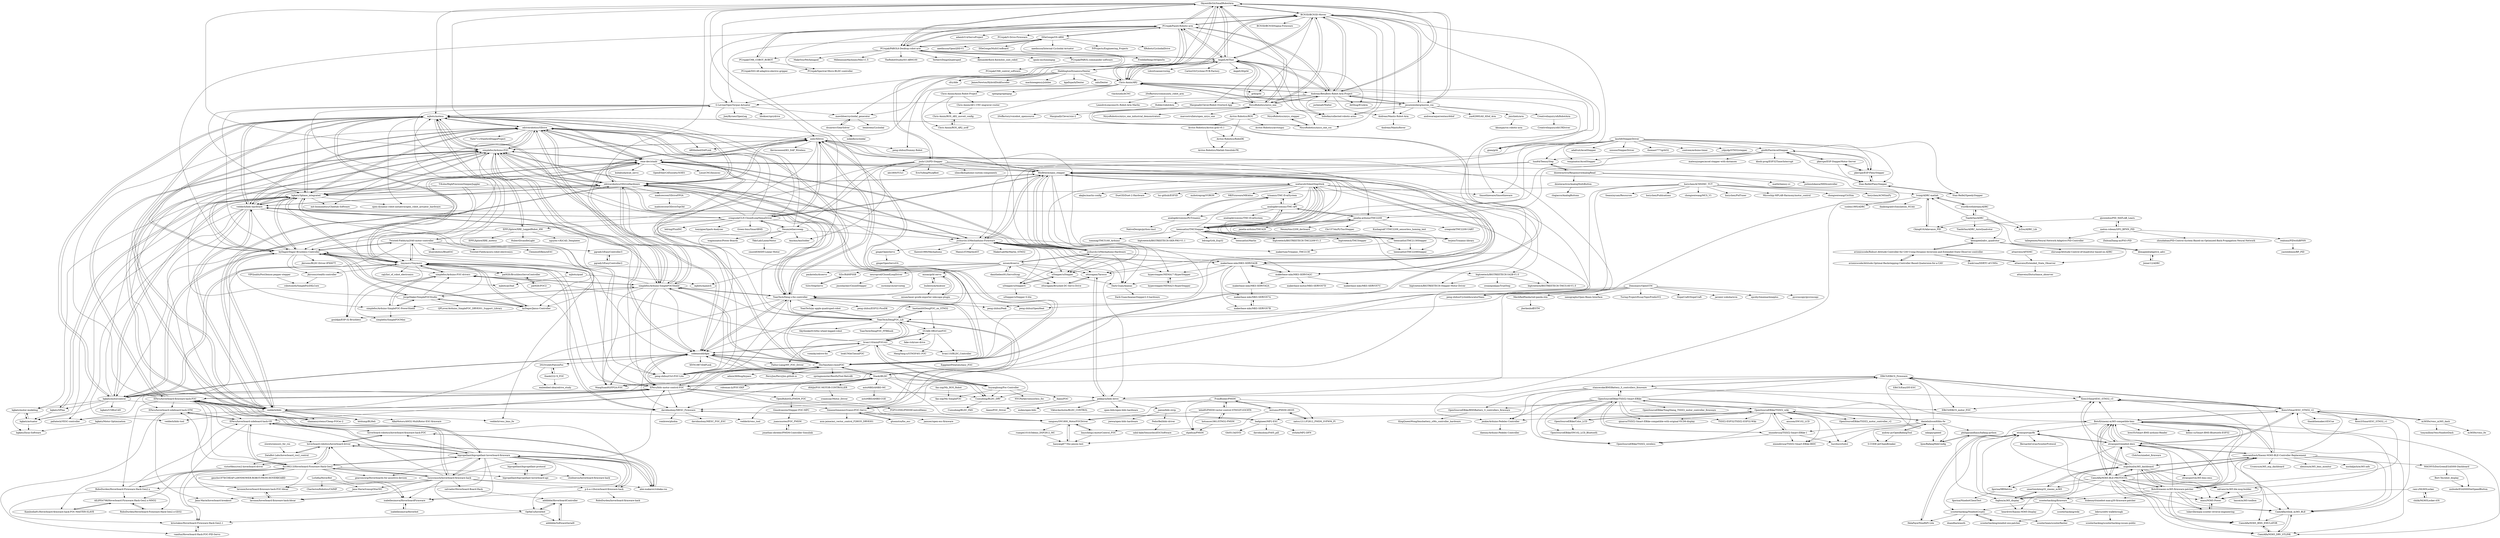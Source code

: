 digraph G {
"SkyentificGit/SmallRobotArm" -> "BCN3D/BCN3D-Moveo"
"SkyentificGit/SmallRobotArm" -> "PCrnjak/Faze4-Robotic-arm"
"SkyentificGit/SmallRobotArm" -> "Chris-Annin/AR2"
"SkyentificGit/SmallRobotArm" -> "AngelLM/Thor"
"SkyentificGit/SmallRobotArm" -> "4ndreas/BetaBots-Robot-Arm-Project"
"SkyentificGit/SmallRobotArm" -> "NiryoRobotics/niryo_one"
"SkyentificGit/SmallRobotArm" -> "unlir/XDrive"
"SkyentificGit/SmallRobotArm" -> "PCrnjak/PAROL6-Desktop-robot-arm"
"SkyentificGit/SmallRobotArm" -> "odriverobotics/ODrive"
"SkyentificGit/SmallRobotArm" -> "simplefoc/Arduino-FOC"
"SkyentificGit/SmallRobotArm" -> "jesseweisberg/moveo_ros"
"SkyentificGit/SmallRobotArm" -> "mjbots/moteus"
"SkyentificGit/SmallRobotArm" -> "ToanTech/Deng-s-foc-controller"
"SkyentificGit/SmallRobotArm" -> "odriverobotics/ODriveHardware"
"SkyentificGit/SmallRobotArm" -> "peng-zhihui/Dummy-Robot" ["e"=1]
"pkerspe/ESP-StepperMotor-Server" -> "pkerspe/ESP-FlexyStepper"
"pkerspe/ESP-StepperMotor-Server" -> "Stan-Reifel/FlexyStepper"
"pkerspe/ESP-StepperMotor-Server" -> "gin66/FastAccelStepper"
"simplefoc/Arduino-FOC" -> "odriverobotics/ODrive"
"simplefoc/Arduino-FOC" -> "simplefoc/Arduino-SimpleFOCShield"
"simplefoc/Arduino-FOC" -> "ToanTech/Deng-s-foc-controller"
"simplefoc/Arduino-FOC" -> "vedderb/bldc"
"simplefoc/Arduino-FOC" -> "mjbots/moteus"
"simplefoc/Arduino-FOC" -> "ZhuYanzhen1/miniFOC"
"simplefoc/Arduino-FOC" -> "EFeru/hoverboard-firmware-hack-FOC"
"simplefoc/Arduino-FOC" -> "vedderb/bldc-hardware"
"simplefoc/Arduino-FOC" -> "odriverobotics/ODriveHardware"
"simplefoc/Arduino-FOC" -> "peng-zhihui/Ctrl-FOC-Lite" ["e"=1]
"simplefoc/Arduino-FOC" -> "byDagor/Dagor-Brushless-Controller"
"simplefoc/Arduino-FOC" -> "unlir/XDrive"
"simplefoc/Arduino-FOC" -> "simplefoc/Arduino-FOC-drivers"
"simplefoc/Arduino-FOC" -> "bgkatz/3phase_integrated"
"simplefoc/Arduino-FOC" -> "rene-dev/stmbl"
"Chris-Annin/AE1-CNC-engraver-router" -> "Chris-Annin/ROS_AR2_moveit_config"
"analogdevicesinc/PyTrinamic" -> "trinamic/TMC-EvalSystem"
"analogdevicesinc/PyTrinamic" -> "NativeDesign/python-tmcl"
"hoverboard-robotics/hoverboard-driver" -> "hoverboard-robotics/hoverboard-firmware-hack-FOC"
"hoverboard-robotics/hoverboard-driver" -> "alex-makarov/robaka-ros"
"hoverboard-robotics/hoverboard-driver" -> "victorfdezc/ros2-hoverboard-driver"
"hoverboard-robotics/hoverboard-driver" -> "DataBot-Labs/hoverboard_ros2_control"
"hoverboard-robotics/hoverboard-driver" -> "flo199213/Hoverboard-Firmware-Hack-Gen2"
"hoverboard-robotics/hoverboard-driver" -> "bipropellant/bipropellant-hoverboard-firmware"
"vedderb/bldc" -> "vedderb/bldc-hardware"
"vedderb/bldc" -> "vedderb/vesc_tool" ["e"=1]
"vedderb/bldc" -> "odriverobotics/ODrive"
"vedderb/bldc" -> "simplefoc/Arduino-FOC"
"vedderb/bldc" -> "vedderb/bldc-tool" ["e"=1]
"vedderb/bldc" -> "odriverobotics/ODriveHardware"
"vedderb/bldc" -> "mjbots/moteus"
"vedderb/bldc" -> "bitdump/BLHeli" ["e"=1]
"vedderb/bldc" -> "ZhuYanzhen1/miniFOC"
"vedderb/bldc" -> "paltatech/VESC-controller" ["e"=1]
"vedderb/bldc" -> "AlkaMotors/AM32-MultiRotor-ESC-firmware" ["e"=1]
"vedderb/bldc" -> "vedderb/vesc_bms_fw" ["e"=1]
"vedderb/bldc" -> "EFeru/hoverboard-firmware-hack-FOC"
"vedderb/bldc" -> "rene-dev/stmbl"
"vedderb/bldc" -> "shamansystems/Cheap-FOCer-2" ["e"=1]
"G-Levine/OpenTorque-Actuator" -> "mjbots/moteus"
"G-Levine/OpenTorque-Actuator" -> "bbokser/sprydrive"
"G-Levine/OpenTorque-Actuator" -> "tinymovr/Tinymovr"
"G-Levine/OpenTorque-Actuator" -> "byDagor/Dagor-Brushless-Controller"
"G-Levine/OpenTorque-Actuator" -> "JoeyByrnes/OpenLeg"
"G-Levine/OpenTorque-Actuator" -> "mawildoer/cycloidal_generator"
"G-Levine/OpenTorque-Actuator" -> "bgkatz/3phase_integrated"
"G-Levine/OpenTorque-Actuator" -> "byDagor/Janus-Controller"
"G-Levine/OpenTorque-Actuator" -> "mjbots/mjmech"
"mjbots/moteus" -> "EPFLXplore/XRE_LeggedRobot_HW"
"mjbots/moteus" -> "bgkatz/3phase_integrated"
"mjbots/moteus" -> "tinymovr/Tinymovr"
"mjbots/moteus" -> "odriverobotics/ODrive"
"mjbots/moteus" -> "simplefoc/Arduino-FOC"
"mjbots/moteus" -> "bgkatz/motorcontrol"
"mjbots/moteus" -> "vedderb/bldc"
"mjbots/moteus" -> "byDagor/Dagor-Brushless-Controller"
"mjbots/moteus" -> "vedderb/bldc-hardware"
"mjbots/moteus" -> "codenocold/dgm"
"mjbots/moteus" -> "odriverobotics/ODriveHardware"
"mjbots/moteus" -> "rene-dev/stmbl"
"mjbots/moteus" -> "open-dynamic-robot-initiative/open_robot_actuator_hardware" ["e"=1]
"mjbots/moteus" -> "G-Levine/OpenTorque-Actuator"
"mjbots/moteus" -> "ZhuYanzhen1/miniFOC"
"EBiCS/EBiCS_Firmware" -> "Koxx3/SmartESC_STM32_v3"
"EBiCS/EBiCS_Firmware" -> "Koxx3/SmartESC_STM32_v2"
"EBiCS/EBiCS_Firmware" -> "stancecoke/BMSBattery_S_controllers_firmware"
"EBiCS/EBiCS_Firmware" -> "jenkie/Arduino-Pedelec-Controller"
"EBiCS/EBiCS_Firmware" -> "EBiCS/EasyDIY-ESC"
"EBiCS/EBiCS_Firmware" -> "EBiCS/EBiCS_motor_FOC"
"EBiCS/EBiCS_Firmware" -> "davidmolony/MESC_Firmware"
"EBiCS/EBiCS_Firmware" -> "hurzhurz/tsdz2"
"joewa/bldc-strip" -> "joewa/open-bldc-hardware"
"joewa/bldc-strip" -> "FedorBel/bldc-driver"
"jesseweisberg/moveo_ros" -> "BCN3D/BCN3D-Moveo"
"jesseweisberg/moveo_ros" -> "andresaraque/centauri6dof"
"jesseweisberg/moveo_ros" -> "Chris-Annin/AR2"
"jesseweisberg/moveo_ros" -> "4ndreas/BetaBots-Robot-Arm-Project"
"jesseweisberg/moveo_ros" -> "Arctos-Robotics/ROS"
"jesseweisberg/moveo_ros" -> "jmichiels/arm"
"jesseweisberg/moveo_ros" -> "yao62995/AS_6Dof_Arm"
"jesseweisberg/moveo_ros" -> "SkyentificGit/SmallRobotArm"
"jesseweisberg/moveo_ros" -> "hobofan/collected-robotic-arms"
"jesseweisberg/moveo_ros" -> "CreativeInquiry/ofxRobotArm"
"jesseweisberg/moveo_ros" -> "4ndreas/Mantis-Robot-Arm"
"rene-dev/stmbl" -> "odriverobotics/ODrive"
"rene-dev/stmbl" -> "odriverobotics/ODriveHardware"
"rene-dev/stmbl" -> "mjbots/moteus"
"rene-dev/stmbl" -> "LinuxCNC/linuxcnc" ["e"=1]
"rene-dev/stmbl" -> "jcchurch13/Mechaduino-Firmware"
"rene-dev/stmbl" -> "vedderb/bldc"
"rene-dev/stmbl" -> "SimeonSimeonovIvanov/FOC-Servo"
"rene-dev/stmbl" -> "vedderb/bldc-hardware"
"rene-dev/stmbl" -> "jcchurch13/Mechaduino-Hardware"
"rene-dev/stmbl" -> "kubabuda/ecat_servo" ["e"=1]
"rene-dev/stmbl" -> "pekkaroi/bldc-drive"
"rene-dev/stmbl" -> "simplefoc/Arduino-FOC"
"rene-dev/stmbl" -> "Misfittech/nano_stepper"
"rene-dev/stmbl" -> "OpenEtherCATsociety/SOES" ["e"=1]
"rene-dev/stmbl" -> "bgkatz/3phase_integrated"
"NiryoRobotics/niryo_one_ros" -> "NiryoRobotics/niryo_one"
"NiryoRobotics/niryo_one_ros" -> "NiryoRobotics/niryo_stepper"
"HaddingtonDynamics/Dexter" -> "zalo/Dexter"
"HaddingtonDynamics/Dexter" -> "cfry/dde"
"HaddingtonDynamics/Dexter" -> "JamesNewton/HybridDiskEncoder"
"HaddingtonDynamics/Dexter" -> "mawildoer/cycloidal_generator"
"HaddingtonDynamics/Dexter" -> "G-Levine/OpenTorque-Actuator"
"HaddingtonDynamics/Dexter" -> "machineagency/jubilee" ["e"=1]
"HaddingtonDynamics/Dexter" -> "kgallspark/Dexter"
"HaddingtonDynamics/Dexter" -> "Chris-Annin/AR2"
"HaddingtonDynamics/Dexter" -> "AngelLM/Thor"
"kbmajeed/adrc_quadrotor" -> "avionicscode/Robust-Attitude-Controller-for-UAV-Using-Dynamic-Inversion-and-Extended-State-Observer-controller"
"kbmajeed/adrc_quadrotor" -> "attaoveisi/Extended_State_Observer"
"kbmajeed/adrc_quadrotor" -> "kbmajeed/adaptive_adrc"
"kbmajeed/adrc_quadrotor" -> "shirunqi/Attitude-Control-of-Quadrotor-based-on-ADRC"
"lucysrausch/hoverboard-firmware-hack" -> "EFeru/hoverboard-firmware-hack-FOC"
"lucysrausch/hoverboard-firmware-hack" -> "bipropellant/bipropellant-hoverboard-firmware"
"lucysrausch/hoverboard-firmware-hack" -> "flo199213/Hoverboard-Firmware-Hack-Gen2"
"lucysrausch/hoverboard-firmware-hack" -> "OpHaCo/hoverbot"
"lucysrausch/hoverboard-firmware-hack" -> "EFeru/hoverboard-sideboard-hack-GD"
"lucysrausch/hoverboard-firmware-hack" -> "p-h-a-i-l/hoverboard-firmware-hack"
"lucysrausch/hoverboard-firmware-hack" -> "larsmm/hoverboard-firmware-hack-bbcar"
"lucysrausch/hoverboard-firmware-hack" -> "EFeru/bldc-motor-control-FOC"
"lucysrausch/hoverboard-firmware-hack" -> "isabellesimova/HoverboardFirmware"
"lucysrausch/hoverboard-firmware-hack" -> "larsmm/hoverboard-firmware-hack-FOC-bbcar"
"lucysrausch/hoverboard-firmware-hack" -> "RoboDurden/Hoverboard-Firmware-Hack-Gen2.x"
"lucysrausch/hoverboard-firmware-hack" -> "salviador/Hoverboard-Board-Hack"
"lucysrausch/hoverboard-firmware-hack" -> "hoverboard-robotics/hoverboard-driver"
"lucysrausch/hoverboard-firmware-hack" -> "Jana-Marie/transpOtterNG"
"lucysrausch/hoverboard-firmware-hack" -> "alex-makarov/robaka-ros"
"LuSeKa/HoverBot" -> "CharlestonRobotics/ChIMP"
"LuSeKa/HoverBot" -> "isabellesimova/HoverboardFirmware"
"LuSeKa/HoverBot" -> "Jana-Marie/transpOtterNG"
"NiryoRobotics/niryo_one" -> "NiryoRobotics/niryo_one_ros"
"NiryoRobotics/niryo_one" -> "NiryoRobotics/niryo_stepper"
"NiryoRobotics/niryo_one" -> "BCN3D/BCN3D-Moveo"
"NiryoRobotics/niryo_one" -> "4ndreas/BetaBots-Robot-Arm-Project"
"NiryoRobotics/niryo_one" -> "AngelLM/Thor"
"NiryoRobotics/niryo_one" -> "SkyentificGit/SmallRobotArm"
"NiryoRobotics/niryo_one" -> "NiryoRobotics/niryo_one_industrial_demonstrators"
"NiryoRobotics/niryo_one" -> "Chris-Annin/AR2"
"NiryoRobotics/niryo_one" -> "marcostrullato/open_niryo_one"
"scooterhacking/firmware" -> "scooterhacking/NinebotCrypto"
"scooterhacking/firmware" -> "etransport/py9b"
"scooterhacking/firmware" -> "scooterhacking/ninebot-esx-patcher"
"scooterhacking/firmware" -> "scooterhacking/wiki"
"scooterhacking/firmware" -> "CamiAlfa/stlink_m365_BLE"
"jmichiels/arm" -> "kkumpa/ros-robotic-arm"
"augisbud/m365_dashboard" -> "smartinick/esp32_xiaomi_m365"
"augisbud/m365_dashboard" -> "fogbox/m365_display"
"augisbud/m365_dashboard" -> "BotoX/xiaomi-m365-compatible-bms"
"augisbud/m365_dashboard" -> "camcamfresh/Xiaomi-M365-BLE-Controller-Replacement"
"augisbud/m365_dashboard" -> "CamiAlfa/M365-BLE-PROTOCOL"
"augisbud/m365_dashboard" -> "etransport/ninebot-docs"
"augisbud/m365_dashboard" -> "BotoX/xiaomi-m365-firmware-patcher"
"augisbud/m365_dashboard" -> "heardrwt/Xiaomi-M365-Display"
"augisbud/m365_dashboard" -> "maisi/M365-Power"
"augisbud/m365_dashboard" -> "CamiAlfa/stlink_m365_BLE"
"augisbud/m365_dashboard" -> "Koxx3/SmartESC_STM32_v3"
"augisbud/m365_dashboard" -> "etransport/m365-bms-emu"
"augisbud/m365_dashboard" -> "CamiAlfa/M365_BMS_EMULATOR"
"augisbud/m365_dashboard" -> "salvamr/m365-ble-msg-builder"
"OpenSourceEBike/TSDZ2-Smart-EBike" -> "OpenSourceEBike/TSDZ2_wiki"
"OpenSourceEBike/TSDZ2-Smart-EBike" -> "OpenSourceEBike/Color_LCD"
"OpenSourceEBike/TSDZ2-Smart-EBike" -> "emmebrusa/TSDZ2-Smart-EBike-1"
"OpenSourceEBike/TSDZ2-Smart-EBike" -> "stancecoke/BMSBattery_S_controllers_firmware"
"OpenSourceEBike/TSDZ2-Smart-EBike" -> "OpenSourceEBike/TSDZ2_motor_controller_v2"
"OpenSourceEBike/TSDZ2-Smart-EBike" -> "OpenSourceEBike/TSDZ2_wireless"
"OpenSourceEBike/TSDZ2-Smart-EBike" -> "OpenSourceEBike/TongSheng_TSDZ2_motor_controller_firmware"
"OpenSourceEBike/TSDZ2-Smart-EBike" -> "OpenSourceEBike/BMSBattery_S_controllers_firmware"
"OpenSourceEBike/TSDZ2-Smart-EBike" -> "emmebrusa/TSDZ2-Smart-EBike-860C"
"OpenSourceEBike/TSDZ2-Smart-EBike" -> "OpenSourceEBike/SW102_LCD_Bluetooth"
"OpenSourceEBike/TSDZ2-Smart-EBike" -> "qmarco/TSDZ2-Smart-EBike-compatible-with-original-VlCD6-display"
"OpenSourceEBike/TSDZ2-Smart-EBike" -> "jenkie/Arduino-Pedelec-Controller"
"OpenSourceEBike/TSDZ2-Smart-EBike" -> "EBiCS/EBiCS_Firmware"
"OpenSourceEBike/TSDZ2-Smart-EBike" -> "TSDZ2-ESP32/TSDZ2-ESP32-Wiki"
"FrauBluher/PMSM" -> "lestums/PMSM-28335"
"FrauBluher/PMSM" -> "lehn85/PMSM-vector-control-STM32F103C8T6"
"FrauBluher/PMSM" -> "zhjiehua/PMSM"
"FrauBluher/PMSM" -> "natsu1211/F2812_PMSM_SVPWM_PI"
"FrauBluher/PMSM" -> "sangseu/SW1800_MotorFOCDriver"
"makerbase-mks/MKS-SERVO42A" -> "makerbase-mks/MKS-SERVO57A"
"p-h-a-i-l/hoverboard-firmware-hack" -> "bipropellant/bipropellant-hoverboard-firmware"
"p-h-a-i-l/hoverboard-firmware-hack" -> "isabellesimova/HoverboardFirmware"
"p-h-a-i-l/hoverboard-firmware-hack" -> "RoboDurden/hoverboard-firmware-hack"
"etransport/ninebot-docs" -> "etransport/py9b"
"etransport/ninebot-docs" -> "Ch4rlus/ninebot_firmware"
"etransport/ninebot-docs" -> "CamiAlfa/M365-BLE-PROTOCOL"
"etransport/ninebot-docs" -> "Koxx3/SmartESC_STM32_v3"
"etransport/ninebot-docs" -> "camcamfresh/Xiaomi-M365-BLE-Controller-Replacement"
"etransport/ninebot-docs" -> "CamiAlfa/M365_DRV_STLINK"
"etransport/ninebot-docs" -> "BotoX/xiaomi-m365-compatible-bms"
"etransport/ninebot-docs" -> "fgorina/9BMetrics"
"etransport/ninebot-docs" -> "Koxx3/SmartESC_STM32_v2"
"etransport/ninebot-docs" -> "etransport/m365-bms-emu"
"BotoX/xiaomi-m365-firmware-patcher" -> "BotoX/xiaomi-m365-compatible-bms"
"BotoX/xiaomi-m365-firmware-patcher" -> "CamiAlfa/M365-BLE-PROTOCOL"
"BotoX/xiaomi-m365-firmware-patcher" -> "augisbud/m365_dashboard"
"BotoX/xiaomi-m365-firmware-patcher" -> "CamiAlfa/stlink_m365_BLE"
"BotoX/xiaomi-m365-firmware-patcher" -> "camcamfresh/Xiaomi-M365-BLE-Controller-Replacement"
"BotoX/xiaomi-m365-firmware-patcher" -> "etransport/py9b"
"BotoX/xiaomi-m365-firmware-patcher" -> "etransport/ninebot-docs"
"BotoX/xiaomi-m365-firmware-patcher" -> "Koxx3/SmartESC_STM32_v2"
"BotoX/xiaomi-m365-firmware-patcher" -> "Koxx3/SmartESC_STM32_v3"
"BotoX/xiaomi-m365-firmware-patcher" -> "CamiAlfa/M365_BMS_EMULATOR"
"BotoX/xiaomi-m365-firmware-patcher" -> "CamiAlfa/M365_DRV_STLINK"
"BotoX/xiaomi-m365-firmware-patcher" -> "scooterhacking/firmware"
"BotoX/xiaomi-m365-firmware-patcher" -> "maisi/M365-Power"
"BotoX/xiaomi-m365-firmware-patcher" -> "lukaville/mijia-scooter-reverse-engineering"
"BotoX/xiaomi-m365-firmware-patcher" -> "itskenny0/ninebot-max-g30-firmware-patcher"
"Cking616/Adavance_PID" -> "lvniqi/ADRC-matlab"
"Cking616/Adavance_PID" -> "kbmajeed/adrc_quadrotor"
"meton-robean/SPO_BPNN_PID" -> "realxmx/PIDwithBPNN"
"meton-robean/SPO_BPNN_PID" -> "taliegemen/Neural-Network-Adaptive-PID-Controller"
"meton-robean/SPO_BPNN_PID" -> "ZhihuaZhang-as/PSO-PID"
"meton-robean/SPO_BPNN_PID" -> "qiuwenhui/PID_MATLAB_Learn"
"meton-robean/SPO_BPNN_PID" -> "zhoudabian/PID-Control-System-Based-on-Optimized-Back-Propagation-Neural-Network"
"Jana-Marie/transpOtterNG" -> "Jana-Marie/hoverboard-breakout"
"linyicheng1/motorControl_FOC" -> "haoyang877/foc-pmsm-test"
"linyicheng1/motorControl_FOC" -> "sangseu/SW1800_MotorFOCDriver"
"TianfaYao/ADRC" -> "wustflywithdream/ADRC"
"TianfaYao/ADRC" -> "lvniqi/ADRC-matlab"
"TianfaYao/ADRC" -> "TianfaYao/ADRC_AutoQuadrotor"
"TianfaYao/ADRC" -> "Cking616/Adavance_PID"
"TianfaYao/ADRC" -> "kbmajeed/adrc_quadrotor"
"TianfaYao/ADRC" -> "kbmajeed/adaptive_adrc"
"TianfaYao/ADRC" -> "JcZou/ADRC_Lib"
"NiryoRobotics/niryo_stepper" -> "NiryoRobotics/niryo_one_ros"
"bgkatz/3phase_integrated" -> "bgkatz/motorcontrol"
"bgkatz/3phase_integrated" -> "bgkatz/SPIne"
"bgkatz/3phase_integrated" -> "mjbots/moteus"
"bgkatz/3phase_integrated" -> "mit-biomimetics/Cheetah-Software" ["e"=1]
"bgkatz/3phase_integrated" -> "odriverobotics/ODriveHardware"
"bgkatz/3phase_integrated" -> "tinymovr/Tinymovr"
"bgkatz/3phase_integrated" -> "odriverobotics/ODrive"
"bgkatz/3phase_integrated" -> "byDagor/Dagor-Brushless-Controller"
"bgkatz/3phase_integrated" -> "codenocold/dgm"
"bgkatz/3phase_integrated" -> "vedderb/bldc-hardware"
"bgkatz/3phase_integrated" -> "bgkatz/actuator"
"bgkatz/3phase_integrated" -> "simplefoc/Arduino-FOC"
"bgkatz/3phase_integrated" -> "open-dynamic-robot-initiative/open_robot_actuator_hardware" ["e"=1]
"bgkatz/3phase_integrated" -> "WangXuan95/FPGA-FOC" ["e"=1]
"bgkatz/3phase_integrated" -> "bgkatz/motor-modeling"
"flo199213/Hoverboard-Firmware-Hack-Gen2" -> "EFeru/hoverboard-sideboard-hack-GD"
"flo199213/Hoverboard-Firmware-Hack-Gen2" -> "krisstakos/Hoverboard-Firmware-Hack-Gen2.1"
"flo199213/Hoverboard-Firmware-Hack-Gen2" -> "bipropellant/bipropellant-hoverboard-firmware"
"flo199213/Hoverboard-Firmware-Hack-Gen2" -> "RoboDurden/Hoverboard-Firmware-Hack-Gen2.x"
"flo199213/Hoverboard-Firmware-Hack-Gen2" -> "lucysrausch/hoverboard-firmware-hack"
"flo199213/Hoverboard-Firmware-Hack-Gen2" -> "hoverboard-robotics/hoverboard-driver"
"flo199213/Hoverboard-Firmware-Hack-Gen2" -> "gaucho1978/CHEAP-LAWNMOWER-ROBOT-FROM-HOVERBOARD"
"flo199213/Hoverboard-Firmware-Hack-Gen2" -> "larsmm/hoverboard-firmware-hack-bbcar"
"flo199213/Hoverboard-Firmware-Hack-Gen2" -> "gearsincorg/Hoverboards-for-assistive-devices"
"flo199213/Hoverboard-Firmware-Hack-Gen2" -> "larsmm/hoverboard-firmware-hack-FOC-bbcar"
"flo199213/Hoverboard-Firmware-Hack-Gen2" -> "EFeru/hoverboard-sideboard-hack-STM"
"flo199213/Hoverboard-Firmware-Hack-Gen2" -> "isabellesimova/HoverboardFirmware"
"flo199213/Hoverboard-Firmware-Hack-Gen2" -> "cloidnerux/hoverboard-firmware-hack"
"flo199213/Hoverboard-Firmware-Hack-Gen2" -> "bipropellant/bipropellant-hoverboard-api"
"flo199213/Hoverboard-Firmware-Hack-Gen2" -> "AILIFE4798/Hoverboard-Firmware-Hack-Gen2.x-MM32"
"bipropellant/bipropellant-hoverboard-firmware" -> "flo199213/Hoverboard-Firmware-Hack-Gen2"
"bipropellant/bipropellant-hoverboard-firmware" -> "p-h-a-i-l/hoverboard-firmware-hack"
"bipropellant/bipropellant-hoverboard-firmware" -> "lucysrausch/hoverboard-firmware-hack"
"bipropellant/bipropellant-hoverboard-firmware" -> "bipropellant/bipropellant-hoverboard-api"
"bipropellant/bipropellant-hoverboard-firmware" -> "alex-makarov/robaka-ros"
"bipropellant/bipropellant-hoverboard-firmware" -> "isabellesimova/HoverboardFirmware"
"bipropellant/bipropellant-hoverboard-firmware" -> "EFeru/hoverboard-sideboard-hack-GD"
"bipropellant/bipropellant-hoverboard-firmware" -> "bipropellant/bipropellant-protocol"
"bipropellant/bipropellant-hoverboard-firmware" -> "hoverboard-robotics/hoverboard-driver"
"bipropellant/bipropellant-hoverboard-firmware" -> "cloidnerux/hoverboard-firmware-hack"
"bipropellant/bipropellant-hoverboard-firmware" -> "hoverboard-robotics/hoverboard-firmware-hack-FOC"
"bipropellant/bipropellant-hoverboard-firmware" -> "OpHaCo/hoverbot"
"bipropellant/bipropellant-hoverboard-firmware" -> "EFeru/hoverboard-firmware-hack-FOC"
"bipropellant/bipropellant-hoverboard-firmware" -> "larsmm/hoverboard-firmware-hack-bbcar"
"bipropellant/bipropellant-hoverboard-firmware" -> "gearsincorg/Hoverboards-for-assistive-devices"
"bipropellant/bipropellant-hoverboard-api" -> "bipropellant/bipropellant-protocol"
"rani-i/Mi365Locker" -> "chilik/Mi365Locker-iOS"
"rani-i/Mi365Locker" -> "maisi/M365-Power"
"bgkatz/SPIne" -> "bgkatz/3phase_integrated"
"bgkatz/SPIne" -> "bgkatz/actuator"
"chilik/Mi365Locker-iOS" -> "rani-i/Mi365Locker"
"BotoX/xiaomi-m365-compatible-bms" -> "BotoX/xiaomi-m365-firmware-patcher"
"BotoX/xiaomi-m365-compatible-bms" -> "augisbud/m365_dashboard"
"BotoX/xiaomi-m365-compatible-bms" -> "camcamfresh/Xiaomi-M365-BLE-Controller-Replacement"
"BotoX/xiaomi-m365-compatible-bms" -> "etransport/ninebot-docs"
"BotoX/xiaomi-m365-compatible-bms" -> "CamiAlfa/stlink_m365_BLE"
"BotoX/xiaomi-m365-compatible-bms" -> "Koxx3/SmartESC_STM32_v3"
"BotoX/xiaomi-m365-compatible-bms" -> "Koxx3/SmartESC_STM32_v2"
"BotoX/xiaomi-m365-compatible-bms" -> "kolins-cz/Smart-BMS-Bluetooth-ESP32" ["e"=1]
"BotoX/xiaomi-m365-compatible-bms" -> "CamiAlfa/M365_BMS_EMULATOR"
"BotoX/xiaomi-m365-compatible-bms" -> "etransport/py9b"
"BotoX/xiaomi-m365-compatible-bms" -> "CamiAlfa/M365-BLE-PROTOCOL"
"BotoX/xiaomi-m365-compatible-bms" -> "bres55/Smart-BMS-arduino-Reader" ["e"=1]
"BotoX/xiaomi-m365-compatible-bms" -> "CamiAlfa/M365_DRV_STLINK"
"BotoX/xiaomi-m365-compatible-bms" -> "etransport/m365-bms-emu"
"BotoX/xiaomi-m365-compatible-bms" -> "fogbox/m365_display"
"horychen/ACMSIMC_TUT" -> "horychen/ACMSimPy"
"horychen/ACMSIMC_TUT" -> "Seanxinyuan/Resources"
"horychen/ACMSIMC_TUT" -> "horychen/Publications"
"horychen/ACMSIMC_TUT" -> "chongweiwang/MCS_V1"
"horychen/ACMSIMC_TUT" -> "SimeonSimeonovIvanov/FOC-Servo"
"horychen/ACMSIMC_TUT" -> "bgkatz/3phase_integrated"
"horychen/ACMSIMC_TUT" -> "lvniqi/ADRC-matlab"
"horychen/ACMSIMC_TUT" -> "horychen/PidTuner"
"horychen/ACMSIMC_TUT" -> "Microchip-MPLAB-Harmony/motor_control"
"horychen/ACMSIMC_TUT" -> "EFeru/bldc-motor-control-FOC"
"horychen/ACMSIMC_TUT" -> "chongweiwang/CtrlSim"
"Chris-Annin/ROS_AR2_urdf" -> "Chris-Annin/ROS_AR2_moveit_config"
"Chris-Annin/ROS_AR2_moveit_config" -> "Chris-Annin/ROS_AR2_urdf"
"Stan-Reifel/SpeedyStepper" -> "Stan-Reifel/FlexyStepper"
"isabellesimova/HoverboardFirmware" -> "isabellesimova/Hoverbot"
"bipropellant/bipropellant-protocol" -> "bipropellant/bipropellant-hoverboard-api"
"stancecoke/BMSBattery_S_controllers_firmware" -> "EBiCS/EBiCS_Firmware"
"stancecoke/BMSBattery_S_controllers_firmware" -> "jenkie/Arduino-Pedelec-Controller"
"stancecoke/BMSBattery_S_controllers_firmware" -> "OpenSourceEBike/BMSBattery_S_controllers_firmware"
"stancecoke/BMSBattery_S_controllers_firmware" -> "OpenSourceEBike/TSDZ2-Smart-EBike"
"stancecoke/BMSBattery_S_controllers_firmware" -> "Koxx3/SmartESC_STM32_v3"
"stancecoke/BMSBattery_S_controllers_firmware" -> "OpenSourceEBike/TSDZ2_wireless"
"stancecoke/BMSBattery_S_controllers_firmware" -> "BotoX/xiaomi-m365-compatible-bms"
"CamiAlfa/M365-BLE-PROTOCOL" -> "camcamfresh/Xiaomi-M365-BLE-Controller-Replacement"
"CamiAlfa/M365-BLE-PROTOCOL" -> "etransport/ninebot-docs"
"CamiAlfa/M365-BLE-PROTOCOL" -> "salvamr/m365-ble-msg-builder"
"CamiAlfa/M365-BLE-PROTOCOL" -> "maisi/M365-Power"
"CamiAlfa/M365-BLE-PROTOCOL" -> "BotoX/xiaomi-m365-firmware-patcher"
"CamiAlfa/M365-BLE-PROTOCOL" -> "CamiAlfa/stlink_m365_BLE"
"CamiAlfa/M365-BLE-PROTOCOL" -> "augisbud/m365_dashboard"
"CamiAlfa/M365-BLE-PROTOCOL" -> "lukaville/mijia-scooter-reverse-engineering"
"CamiAlfa/M365-BLE-PROTOCOL" -> "BotoX/xiaomi-m365-compatible-bms"
"CamiAlfa/M365-BLE-PROTOCOL" -> "CamiAlfa/M365_BMS_EMULATOR"
"CamiAlfa/M365-BLE-PROTOCOL" -> "smartinick/esp32_xiaomi_m365"
"CamiAlfa/M365-BLE-PROTOCOL" -> "etransport/py9b"
"CamiAlfa/M365-BLE-PROTOCOL" -> "CamiAlfa/M365_DRV_STLINK"
"CamiAlfa/M365-BLE-PROTOCOL" -> "fogbox/m365_display"
"CamiAlfa/M365-BLE-PROTOCOL" -> "fgorina/9BMetrics"
"kbmajeed/adaptive_adrc" -> "Joiner12/ADRC"
"analogdevicesinc/TMC-API" -> "trinamic/TMC-EvalSystem"
"analogdevicesinc/TMC-API" -> "teemuatlut/TMCStepper"
"analogdevicesinc/TMC-API" -> "analogdevicesinc/PyTrinamic"
"analogdevicesinc/TMC-API" -> "analogdevicesinc/TMC-EvalSystem"
"analogdevicesinc/TMC-API" -> "janelia-arduino/TMC2209"
"wustflywithdream/ADRC" -> "lvniqi/ADRC-matlab"
"wustflywithdream/ADRC" -> "TianfaYao/ADRC"
"wustflywithdream/ADRC" -> "JcZou/ADRC_Lib"
"mawildoer/cycloidal_generator" -> "benbreen/Cycloidal"
"mawildoer/cycloidal_generator" -> "dsuarezv/GearSolver"
"OpenSourceEBike/TSDZ2_wiki" -> "OpenSourceEBike/TSDZ2-Smart-EBike"
"OpenSourceEBike/TSDZ2_wiki" -> "emmebrusa/TSDZ2-Smart-EBike-1"
"OpenSourceEBike/TSDZ2_wiki" -> "OpenSourceEBike/Color_LCD"
"OpenSourceEBike/TSDZ2_wiki" -> "emmebrusa/TSDZ2-Smart-EBike-860C"
"OpenSourceEBike/TSDZ2_wiki" -> "hurzhurz/tsdz2"
"OpenSourceEBike/TSDZ2_wiki" -> "jenkie/Arduino-Pedelec-Controller"
"OpenSourceEBike/TSDZ2_wiki" -> "OpenSourceEBike/TSDZ2_wireless"
"OpenSourceEBike/TSDZ2_wiki" -> "anszom/SW102_LCD"
"OpenSourceEBike/TSDZ2_wiki" -> "qmarco/TSDZ2-Smart-EBike-compatible-with-original-VlCD6-display"
"OpenSourceEBike/TSDZ2_wiki" -> "danielnilsson9/bbs-fw"
"OpenSourceEBike/TSDZ2_wiki" -> "TSDZ2-ESP32/TSDZ2-ESP32-Wiki"
"OpenSourceEBike/TSDZ2_wiki" -> "OpenSourceEBike/TSDZ2_motor_controller_v2"
"hyperstepper/NEMA17-HyperStepper" -> "hyperstepper/NEMA23-HyperStepper"
"avionicscode/Attitude-Optimal-Backstepping-Controller-Based-Quaternion-for-a-UAV" -> "avionicscode/Robust-Attitude-Controller-for-UAV-Using-Dynamic-Inversion-and-Extended-State-Observer-controller"
"camcamfresh/Xiaomi-M365-BLE-Controller-Replacement" -> "CamiAlfa/M365-BLE-PROTOCOL"
"camcamfresh/Xiaomi-M365-BLE-Controller-Replacement" -> "BotoX/xiaomi-m365-compatible-bms"
"camcamfresh/Xiaomi-M365-BLE-Controller-Replacement" -> "augisbud/m365_dashboard"
"camcamfresh/Xiaomi-M365-BLE-Controller-Replacement" -> "etransport/ninebot-docs"
"camcamfresh/Xiaomi-M365-BLE-Controller-Replacement" -> "salvamr/m365-ble-msg-builder"
"camcamfresh/Xiaomi-M365-BLE-Controller-Replacement" -> "Ursescu/m365_esp_dashboard"
"camcamfresh/Xiaomi-M365-BLE-Controller-Replacement" -> "alexocn/m365_bms_monitor"
"camcamfresh/Xiaomi-M365-BLE-Controller-Replacement" -> "Koxx3/SmartESC_STM32_v2"
"camcamfresh/Xiaomi-M365-BLE-Controller-Replacement" -> "M4GNV5/DocGreenESA5000-Dashboard"
"camcamfresh/Xiaomi-M365-BLE-Controller-Replacement" -> "maisi/M365-Power"
"camcamfresh/Xiaomi-M365-BLE-Controller-Replacement" -> "michaljach/m365-info"
"camcamfresh/Xiaomi-M365-BLE-Controller-Replacement" -> "CamiAlfa/stlink_m365_BLE"
"camcamfresh/Xiaomi-M365-BLE-Controller-Replacement" -> "Koxx3/SmartESC_STM32_v3"
"uStepper/uStepperS" -> "uStepper/uStepper-S-lite"
"uStepper/uStepperS" -> "uStepper/uStepper"
"danithebest91/ServoStrap" -> "misan/dcservo"
"danithebest91/ServoStrap" -> "ottoragam/Brushed-DC-Servo-Drive"
"pgrady3/EasyController2" -> "pgrady3/EasyController3"
"SZiv/RAMPSSB" -> "SZiv/StepServo"
"lehn85/PMSM-vector-control-STM32F103C8T6" -> "zhjiehua/PMSM"
"lehn85/PMSM-vector-control-STM32F103C8T6" -> "sangseu/SW1800_MotorFOCDriver"
"lehn85/PMSM-vector-control-STM32F103C8T6" -> "hotsauce1861/STM32-PMSM"
"lehn85/PMSM-vector-control-STM32F103C8T6" -> "FrauBluher/PMSM"
"HelaFaye/NineRiFt-Lite" -> "etransport/py9b"
"lestums/PMSM-28335" -> "natsu1211/F2812_PMSM_SVPWM_PI"
"lestums/PMSM-28335" -> "linyicheng1/motorControl_FOC"
"lestums/PMSM-28335" -> "FrauBluher/PMSM"
"zhjiehua/PMSM" -> "haoyang877/foc-pmsm-test"
"trinamic/TMC-EvalSystem" -> "analogdevicesinc/TMC-API"
"trinamic/TMC-EvalSystem" -> "analogdevicesinc/PyTrinamic"
"Stan-Reifel/FlexyStepper" -> "Stan-Reifel/SpeedyStepper"
"Stan-Reifel/FlexyStepper" -> "pkerspe/ESP-FlexyStepper"
"alex-makarov/robaka-ros" -> "hoverboard-robotics/hoverboard-driver"
"alex-makarov/robaka-ros" -> "hoverboard-robotics/hoverboard-firmware-hack-FOC"
"alex-makarov/robaka-ros" -> "bipropellant/bipropellant-hoverboard-firmware"
"larsmm/hoverboard-firmware-hack-bbcar" -> "larsmm/hoverboard-firmware-hack-FOC-bbcar"
"etransport/py9b" -> "etransport/ninebot-docs"
"etransport/py9b" -> "HelaFaye/NineRiFt-Lite"
"etransport/py9b" -> "BernardoCovas/ScooterProtocol"
"etransport/py9b" -> "scooterhacking/NinebotCrypto"
"etransport/py9b" -> "itskenny0/ninebot-max-g30-firmware-patcher"
"hyperstepper/NEMA23-HyperStepper" -> "hyperstepper/NEMA17-HyperStepper"
"maisi/M365-Power" -> "salvamr/m365-ble-msg-builder"
"maisi/M365-Power" -> "lukaville/mijia-scooter-reverse-engineering"
"isabellesimova/Hoverbot" -> "isabellesimova/HoverboardFirmware"
"smartinick/esp32_xiaomi_m365" -> "fogbox/m365_display"
"smartinick/esp32_xiaomi_m365" -> "augisbud/m365_dashboard"
"makerbase-mks/MKS-SERVO57A" -> "makerbase-mks/MKS-SERVO57B"
"ruanpei1010/3demo_DSP2812_MC" -> "haoyang877/foc-pmsm-test"
"OpenSourceEBike/Color_LCD" -> "OpenSourceEBike/SW102_LCD_Bluetooth"
"OpenSourceEBike/Color_LCD" -> "OpenSourceEBike/TSDZ2-Smart-EBike"
"OpenSourceEBike/Color_LCD" -> "OpenSourceEBike/TSDZ2_wiki"
"salvamr/m365-ble-msg-builder" -> "maisi/M365-Power"
"salvamr/m365-ble-msg-builder" -> "lanrat/m365-toolbox"
"fogbox/m365_display" -> "smartinick/esp32_xiaomi_m365"
"fogbox/m365_display" -> "heardrwt/Xiaomi-M365-Display"
"bgkatz/actuator" -> "bgkatz/Dyno-Software"
"bgkatz/actuator" -> "bgkatz/motor-modeling"
"SZiv/StepServo" -> "SZiv/RAMPSSB"
"Neumi/ethersweep" -> "creapunk/CLN-ClosedLoopNemaDriver"
"Neumi/ethersweep" -> "Twisted-Fields/rp2040-motor-controller"
"Neumi/ethersweep" -> "mjbots/moteus"
"Neumi/ethersweep" -> "TkkrLab/LinearMotor"
"Neumi/ethersweep" -> "AxxAxx/AxxSolder" ["e"=1]
"Neumi/ethersweep" -> "wagiminator/Power-Boards" ["e"=1]
"Neumi/ethersweep" -> "jcchurch13/Mechaduino-Firmware"
"EFeru/hoverboard-firmware-hack-FOC" -> "lucysrausch/hoverboard-firmware-hack"
"EFeru/hoverboard-firmware-hack-FOC" -> "EFeru/bldc-motor-control-FOC"
"EFeru/hoverboard-firmware-hack-FOC" -> "bipropellant/bipropellant-hoverboard-firmware"
"EFeru/hoverboard-firmware-hack-FOC" -> "simplefoc/Arduino-FOC"
"EFeru/hoverboard-firmware-hack-FOC" -> "flo199213/Hoverboard-Firmware-Hack-Gen2"
"EFeru/hoverboard-firmware-hack-FOC" -> "EFeru/hoverboard-sideboard-hack-GD"
"EFeru/hoverboard-firmware-hack-FOC" -> "vedderb/bldc"
"EFeru/hoverboard-firmware-hack-FOC" -> "ZhuYanzhen1/miniFOC"
"EFeru/hoverboard-firmware-hack-FOC" -> "odriverobotics/ODrive"
"EFeru/hoverboard-firmware-hack-FOC" -> "RoboDurden/Hoverboard-Firmware-Hack-Gen2.x"
"EFeru/hoverboard-firmware-hack-FOC" -> "larsmm/hoverboard-firmware-hack-FOC-bbcar"
"EFeru/hoverboard-firmware-hack-FOC" -> "EFeru/hoverboard-sideboard-hack-STM"
"EFeru/hoverboard-firmware-hack-FOC" -> "shamansystems/Cheap-FOCer-2" ["e"=1]
"EFeru/hoverboard-firmware-hack-FOC" -> "rene-dev/stmbl"
"EFeru/hoverboard-firmware-hack-FOC" -> "hoverboard-robotics/hoverboard-driver"
"T-Kuhn/HighPrecisionStepperJuggler" -> "jcchurch13/Mechaduino-Hardware"
"T-Kuhn/HighPrecisionStepperJuggler" -> "tinymovr/Tinymovr"
"T-Kuhn/HighPrecisionStepperJuggler" -> "bgkatz/3phase_integrated"
"T-Kuhn/HighPrecisionStepperJuggler" -> "byDagor/Dagor-Brushless-Controller"
"PCrnjak/Faze4-Robotic-arm" -> "SkyentificGit/SmallRobotArm"
"PCrnjak/Faze4-Robotic-arm" -> "AngelLM/Thor"
"PCrnjak/Faze4-Robotic-arm" -> "PCrnjak/PAROL6-Desktop-robot-arm"
"PCrnjak/Faze4-Robotic-arm" -> "PCrnjak/CM6_COBOT_ROBOT"
"PCrnjak/Faze4-Robotic-arm" -> "BCN3D/BCN3D-Moveo"
"PCrnjak/Faze4-Robotic-arm" -> "4ndreas/BetaBots-Robot-Arm-Project"
"PCrnjak/Faze4-Robotic-arm" -> "hobofan/collected-robotic-arms"
"PCrnjak/Faze4-Robotic-arm" -> "Chris-Annin/AR2"
"PCrnjak/Faze4-Robotic-arm" -> "adamb314/ServoProject" ["e"=1]
"PCrnjak/Faze4-Robotic-arm" -> "PCrnjak/S-Drive-Firmware"
"PCrnjak/Faze4-Robotic-arm" -> "PCrnjak/Spectral-Micro-BLDC-controller"
"PCrnjak/Faze4-Robotic-arm" -> "DDeGonge/OS-ARM"
"PCrnjak/Faze4-Robotic-arm" -> "G-Levine/OpenTorque-Actuator"
"PCrnjak/Faze4-Robotic-arm" -> "byDagor/Dagor-Brushless-Controller"
"PCrnjak/Faze4-Robotic-arm" -> "mawildoer/cycloidal_generator"
"simplefoc/Arduino-SimpleFOCShield" -> "simplefoc/Arduino-FOC"
"simplefoc/Arduino-SimpleFOCShield" -> "peng-zhihui/Ctrl-FOC-Lite" ["e"=1]
"simplefoc/Arduino-SimpleFOCShield" -> "simplefoc/Arduino-FOC-drivers"
"simplefoc/Arduino-SimpleFOCShield" -> "simplefoc/Arduino-SimpleFOC-PowerShield"
"simplefoc/Arduino-SimpleFOCShield" -> "ToanTech/Deng-s-foc-controller"
"simplefoc/Arduino-SimpleFOCShield" -> "odriverobotics/ODriveHardware"
"simplefoc/Arduino-SimpleFOCShield" -> "JorgeMaker/SimpleFOCStudio"
"simplefoc/Arduino-SimpleFOCShield" -> "odriverobotics/ODrive"
"simplefoc/Arduino-SimpleFOCShield" -> "ZhuYanzhen1/miniFOC"
"simplefoc/Arduino-SimpleFOCShield" -> "vedderb/bldc-hardware"
"simplefoc/Arduino-SimpleFOCShield" -> "unlir/XDrive"
"simplefoc/Arduino-SimpleFOCShield" -> "EFeru/bldc-motor-control-FOC"
"simplefoc/Arduino-SimpleFOCShield" -> "WangXuan95/FPGA-FOC" ["e"=1]
"simplefoc/Arduino-SimpleFOCShield" -> "byDagor/Dagor-Brushless-Controller"
"simplefoc/Arduino-SimpleFOCShield" -> "codenocold/dgm"
"makerbase-mks/MKS-SERVO42B" -> "Misfittech/nano_stepper"
"makerbase-mks/MKS-SERVO42B" -> "makerbase-mks/MKS-SERVO57B"
"makerbase-mks/MKS-SERVO42B" -> "makerbase-mks/MKS-SERVO42A"
"makerbase-mks/MKS-SERVO42B" -> "makerbase-mks/MKS-SERVO57A"
"makerbase-mks/MKS-SERVO42B" -> "makerbase-mks/MKS-SERVO42C"
"makerbase-mks/MKS-SERVO42B" -> "jcchurch13/Mechaduino-Firmware"
"makerbase-mks/MKS-SERVO42B" -> "hyperstepper/NEMA17-HyperStepper"
"makerbase-mks/MKS-SERVO42B" -> "bigtreetech/BIGTREETECH-S42B-V1.0"
"makerbase-mks/MKS-SERVO42B" -> "Dark-Guan/Ananas"
"unlir/XDrive" -> "odriverobotics/ODrive"
"unlir/XDrive" -> "peng-zhihui/CycloidAcuratorNano" ["e"=1]
"unlir/XDrive" -> "creapunk/CLN-ClosedLoopNemaDriver"
"unlir/XDrive" -> "Misfittech/nano_stepper"
"unlir/XDrive" -> "peng-zhihui/Ctrl-FOC-Lite" ["e"=1]
"unlir/XDrive" -> "ToanTech/Deng-s-foc-controller"
"unlir/XDrive" -> "simplefoc/Arduino-FOC"
"unlir/XDrive" -> "ZhuYanzhen1/miniFOC"
"unlir/XDrive" -> "peng-zhihui/Dummy-Robot" ["e"=1]
"unlir/XDrive" -> "odriverobotics/ODriveHardware"
"unlir/XDrive" -> "Kevincoooool/KS_DAP_Wireless" ["e"=1]
"unlir/XDrive" -> "simplefoc/Arduino-SimpleFOCShield"
"unlir/XDrive" -> "ARMmbed/DAPLink" ["e"=1]
"unlir/XDrive" -> "peng-zhihui/Peak" ["e"=1]
"unlir/XDrive" -> "peng-zhihui/OpenHeat" ["e"=1]
"vedderb/bldc-hardware" -> "vedderb/bldc"
"vedderb/bldc-hardware" -> "vedderb/bldc-tool" ["e"=1]
"vedderb/bldc-hardware" -> "odriverobotics/ODriveHardware"
"vedderb/bldc-hardware" -> "vedderb/vesc_tool" ["e"=1]
"vedderb/bldc-hardware" -> "odriverobotics/ODrive"
"vedderb/bldc-hardware" -> "mjbots/moteus"
"vedderb/bldc-hardware" -> "paltatech/VESC-controller" ["e"=1]
"vedderb/bldc-hardware" -> "simplefoc/Arduino-FOC"
"vedderb/bldc-hardware" -> "bgkatz/3phase_integrated"
"vedderb/bldc-hardware" -> "shamansystems/Cheap-FOCer-2" ["e"=1]
"vedderb/bldc-hardware" -> "rene-dev/stmbl"
"vedderb/bldc-hardware" -> "vedderb/vesc_bms_fw" ["e"=1]
"vedderb/bldc-hardware" -> "bitdump/BLHeli" ["e"=1]
"vedderb/bldc-hardware" -> "simplefoc/Arduino-SimpleFOCShield"
"vedderb/bldc-hardware" -> "creapunk/CLN-ClosedLoopNemaDriver"
"watterott/SilentStepStick" -> "teemuatlut/TMC2130Stepper"
"watterott/SilentStepStick" -> "teemuatlut/TMCStepper"
"watterott/SilentStepStick" -> "makertum/Trinamic_TMC2130"
"watterott/SilentStepStick" -> "teemuatlut/TMC2208Stepper"
"watterott/SilentStepStick" -> "Smoothieware/Smoothieware" ["e"=1]
"watterott/SilentStepStick" -> "Misfittech/nano_stepper"
"watterott/SilentStepStick" -> "makerbase-mks/MKS-SERVO42B"
"watterott/SilentStepStick" -> "MKFirmware/MK4duo" ["e"=1]
"watterott/SilentStepStick" -> "akaJes/marlin-config" ["e"=1]
"watterott/SilentStepStick" -> "bigtreetech/BIGTREETECH-Stepper-Motor-Driver" ["e"=1]
"watterott/SilentStepStick" -> "analogdevicesinc/TMC-API"
"watterott/SilentStepStick" -> "Duet3D/Duet-2-Hardware" ["e"=1]
"watterott/SilentStepStick" -> "luc-github/ESP3D" ["e"=1]
"watterott/SilentStepStick" -> "mzbotreprap/VORON" ["e"=1]
"watterott/SilentStepStick" -> "trinamic/TMC-EvalSystem"
"davidmolony/MESC_Firmware" -> "badgineer/MP2-ESC"
"davidmolony/MESC_Firmware" -> "davidmolony/MESC_FOC_ESC"
"davidmolony/MESC_Firmware" -> "rombrew/phobia"
"davidmolony/MESC_Firmware" -> "tinymovr/Tinymovr"
"tinymovr/Tinymovr" -> "mjbots/moteus"
"tinymovr/Tinymovr" -> "byDagor/Janus-Controller"
"tinymovr/Tinymovr" -> "byDagor/Dagor-Brushless-Controller"
"tinymovr/Tinymovr" -> "davidmolony/MESC_Firmware"
"tinymovr/Tinymovr" -> "bgkatz/motorcontrol"
"tinymovr/Tinymovr" -> "simplefoc/Arduino-FOC-drivers"
"tinymovr/Tinymovr" -> "SimeonSimeonovIvanov/FOC-Servo"
"tinymovr/Tinymovr" -> "bgkatz/3phase_integrated"
"tinymovr/Tinymovr" -> "Twisted-Fields/rp2040-motor-controller"
"tinymovr/Tinymovr" -> "pat92fr/BrushlessServoController"
"tinymovr/Tinymovr" -> "mjbots/pi3hat"
"tinymovr/Tinymovr" -> "jkirsons/stealth-controller"
"tinymovr/Tinymovr" -> "cajt/list_of_robot_electronics" ["e"=1]
"tinymovr/Tinymovr" -> "gouldpa/ESP-32-Brushless"
"tinymovr/Tinymovr" -> "mjbots/quad"
"scooterhacking/ninebot-esx-patcher" -> "scooterhacking/NinebotCrypto"
"gin66/FastAccelStepper" -> "pkerspe/ESP-FlexyStepper"
"gin66/FastAccelStepper" -> "pkerspe/ESP-StepperMotor-Server"
"gin66/FastAccelStepper" -> "janelia-arduino/TMC2209"
"gin66/FastAccelStepper" -> "waspinator/AccelStepper"
"gin66/FastAccelStepper" -> "mateusjunges/accel-stepper-with-distances"
"gin66/FastAccelStepper" -> "teemuatlut/TMCStepper"
"gin66/FastAccelStepper" -> "luni64/TeensyStep"
"gin66/FastAccelStepper" -> "Stan-Reifel/FlexyStepper"
"gin66/FastAccelStepper" -> "khoih-prog/ESP32TimerInterrupt" ["e"=1]
"emmebrusa/TSDZ2-Smart-EBike-1" -> "OpenSourceEBike/TSDZ2_wiki"
"emmebrusa/TSDZ2-Smart-EBike-1" -> "OpenSourceEBike/TSDZ2-Smart-EBike"
"emmebrusa/TSDZ2-Smart-EBike-1" -> "hurzhurz/tsdz2"
"emmebrusa/TSDZ2-Smart-EBike-1" -> "emmebrusa/TSDZ2-Smart-EBike-860C"
"emmebrusa/TSDZ2-Smart-EBike-1" -> "OpenSourceEBike/TSDZ2_wireless"
"Staok/iBLDC" -> "ZhuYanzhen1/miniFOC"
"Staok/iBLDC" -> "EFeru/bldc-motor-control-FOC"
"Staok/iBLDC" -> "Cuixudong/BLDC_DRV"
"Staok/iBLDC" -> "OpenRobotSL/PMSM_FOC"
"Staok/iBLDC" -> "WangXuan95/FPGA-FOC" ["e"=1]
"Staok/iBLDC" -> "codenocold/dgm"
"Staok/iBLDC" -> "huyanghong/Foc-Controller"
"Staok/iBLDC" -> "dtltljb/FOC-MOTOR-CONTROLLER"
"Staok/iBLDC" -> "autoMBD/AMBD-MC"
"Staok/iBLDC" -> "roboman-ly/FOC-EKF"
"Staok/iBLDC" -> "sangseu/SW1800_MotorFOCDriver"
"Staok/iBLDC" -> "davidmolony/MESC_Firmware"
"Staok/iBLDC" -> "ToanTech/DengFOC_Lib"
"scooterhacking/NinebotCrypto" -> "scooterhacking/ninebot-esx-patcher"
"scooterhacking/NinebotCrypto" -> "scooterteam/scooterflasher"
"scooterhacking/NinebotCrypto" -> "dnandha/miauth"
"scooterhacking/NinebotCrypto" -> "HelaFaye/NineRiFt-Lite"
"EFeru/bldc-motor-control-FOC" -> "EFeru/hoverboard-firmware-hack-FOC"
"EFeru/bldc-motor-control-FOC" -> "EFeru/hoverboard-sideboard-hack-GD"
"EFeru/bldc-motor-control-FOC" -> "Staok/iBLDC"
"EFeru/bldc-motor-control-FOC" -> "SimeonSimeonovIvanov/FOC-Servo"
"EFeru/bldc-motor-control-FOC" -> "codenocold/dgm"
"EFeru/bldc-motor-control-FOC" -> "davidmolony/MESC_Firmware"
"EFeru/bldc-motor-control-FOC" -> "Cuixudong/BLDC_DRV"
"EFeru/bldc-motor-control-FOC" -> "ZhuYanzhen1/miniFOC"
"EFeru/bldc-motor-control-FOC" -> "sangseu/SW1800_MotorFOCDriver"
"EFeru/bldc-motor-control-FOC" -> "bgkatz/motorcontrol"
"EFeru/bldc-motor-control-FOC" -> "EFeru/hoverboard-sideboard-hack-STM"
"EFeru/bldc-motor-control-FOC" -> "OpenRobotSL/PMSM_FOC"
"EFeru/bldc-motor-control-FOC" -> "tinymovr/Tinymovr"
"EFeru/bldc-motor-control-FOC" -> "pekkaroi/bldc-drive"
"EFeru/bldc-motor-control-FOC" -> "simplefoc/Arduino-FOC-drivers"
"CamiAlfa/stlink_m365_BLE" -> "CamiAlfa/M365_DRV_STLINK"
"CamiAlfa/stlink_m365_BLE" -> "CamiAlfa/M365_BMS_EMULATOR"
"qiuwenhui/PID_MATLAB_Learn" -> "Cking616/Adavance_PID"
"qiuwenhui/PID_MATLAB_Learn" -> "meton-robean/SPO_BPNN_PID"
"20sffactory/community_robot_arm" -> "LeandroLoiacono/2L-Robot-Arm-Marlin"
"20sffactory/community_robot_arm" -> "ftobler/robotArm"
"byDagor/Dagor-Brushless-Controller" -> "byDagor/Janus-Controller"
"byDagor/Dagor-Brushless-Controller" -> "tinymovr/Tinymovr"
"byDagor/Dagor-Brushless-Controller" -> "jkirsons/stealth-controller"
"byDagor/Dagor-Brushless-Controller" -> "mjbots/moteus"
"byDagor/Dagor-Brushless-Controller" -> "simplefoc/Arduino-SimpleFOC-PowerShield"
"byDagor/Dagor-Brushless-Controller" -> "bgkatz/3phase_integrated"
"byDagor/Dagor-Brushless-Controller" -> "gouldpa/ESP-32-Brushless"
"byDagor/Dagor-Brushless-Controller" -> "simplefoc/Arduino-FOC"
"byDagor/Dagor-Brushless-Controller" -> "JorgeMaker/SimpleFOCStudio"
"byDagor/Dagor-Brushless-Controller" -> "bgkatz/motorcontrol"
"byDagor/Dagor-Brushless-Controller" -> "Twisted-Fields/rp2040-motor-controller"
"byDagor/Dagor-Brushless-Controller" -> "vedderb/bldc-hardware"
"byDagor/Dagor-Brushless-Controller" -> "jkirsons/BLDC-Driver-IFX007T"
"byDagor/Dagor-Brushless-Controller" -> "pat92fr/BrushlessServoController"
"byDagor/Dagor-Brushless-Controller" -> "EFeru/bldc-motor-control-FOC"
"CamiAlfa/M365_DRV_STLINK" -> "CamiAlfa/M365_BMS_EMULATOR"
"CamiAlfa/M365_DRV_STLINK" -> "CamiAlfa/stlink_m365_BLE"
"EFeru/hoverboard-sideboard-hack-GD" -> "EFeru/hoverboard-sideboard-hack-STM"
"EFeru/hoverboard-sideboard-hack-GD" -> "flo199213/Hoverboard-Firmware-Hack-Gen2"
"EFeru/hoverboard-sideboard-hack-GD" -> "krisstakos/Hoverboard-Firmware-Hack-Gen2.1"
"EFeru/hoverboard-sideboard-hack-GD" -> "bipropellant/bipropellant-hoverboard-firmware"
"EFeru/hoverboard-sideboard-hack-GD" -> "hoverboard-robotics/hoverboard-firmware-hack-FOC"
"EFeru/hoverboard-sideboard-hack-GD" -> "p-h-a-i-l/hoverboard-firmware-hack"
"attaoveisi/AFISMC" -> "attaoveisi/Extended_State_Observer"
"pkerspe/ESP-FlexyStepper" -> "Stan-Reifel/FlexyStepper"
"pkerspe/ESP-FlexyStepper" -> "pkerspe/ESP-StepperMotor-Server"
"pkerspe/ESP-FlexyStepper" -> "gin66/FastAccelStepper"
"bgkatz/motorcontrol" -> "bgkatz/3phase_integrated"
"bgkatz/motorcontrol" -> "mjbots/moteus"
"bgkatz/motorcontrol" -> "codenocold/dgm"
"bgkatz/motorcontrol" -> "tinymovr/Tinymovr"
"bgkatz/motorcontrol" -> "bgkatz/SPIne"
"bgkatz/motorcontrol" -> "bgkatz/motor-modeling"
"bgkatz/motorcontrol" -> "EFeru/bldc-motor-control-FOC"
"bgkatz/motorcontrol" -> "bgkatz/actuator"
"bgkatz/motorcontrol" -> "davidmolony/MESC_Firmware"
"bgkatz/motorcontrol" -> "byDagor/Dagor-Brushless-Controller"
"bgkatz/motorcontrol" -> "bgkatz/USBtoCAN"
"bgkatz/motorcontrol" -> "odriverobotics/ODriveHardware"
"bgkatz/Motor-Optimization" -> "bgkatz/Dyno-Software"
"byDagor/Janus-Controller" -> "byDagor/Dagor-Brushless-Controller"
"byDagor/Janus-Controller" -> "tinymovr/Tinymovr"
"byDagor/Janus-Controller" -> "gouldpa/ESP-32-Brushless"
"byDagor/Janus-Controller" -> "JorgeMaker/SimpleFOCStudio"
"dtltljb/FOC-MOTOR-CONTROLLER" -> "cranesoar/Motor_Driver"
"hotsauce1861/STM32-PMSM" -> "lehn85/PMSM-vector-control-STM32F103C8T6"
"hotsauce1861/STM32-PMSM" -> "zhjiehua/PMSM"
"bigtreetech/BIGTREETECH-S42B-V1.0" -> "swanepoeljan/TrueStep"
"bigtreetech/BIGTREETECH-S42B-V1.0" -> "bigtreetech/BIGTREETECH-Stepper-Motor-Driver" ["e"=1]
"bigtreetech/BIGTREETECH-S42B-V1.0" -> "bigtreetech/BIGTREETECH-TMC5160-V1.0" ["e"=1]
"avionicscode/Robust-Attitude-Controller-for-UAV-Using-Dynamic-Inversion-and-Extended-State-Observer-controller" -> "attaoveisi/Extended_State_Observer"
"avionicscode/Robust-Attitude-Controller-for-UAV-Using-Dynamic-Inversion-and-Extended-State-Observer-controller" -> "avionicscode/Attitude-Optimal-Backstepping-Controller-Based-Quaternion-for-a-UAV"
"avionicscode/Robust-Attitude-Controller-for-UAV-Using-Dynamic-Inversion-and-Extended-State-Observer-controller" -> "kbmajeed/adrc_quadrotor"
"avionicscode/Robust-Attitude-Controller-for-UAV-Using-Dynamic-Inversion-and-Extended-State-Observer-controller" -> "frank1ma/DDRTC-of-UMSs"
"makerbase-mks/MKS-SERVO57B" -> "makerbase-mks/MKS-SERVO57A"
"CamiAlfa/M365_BMS_EMULATOR" -> "CamiAlfa/M365_DRV_STLINK"
"TkkrLab/LinearMotor" -> "cmore839/DIY-Linear-Motor"
"attaoveisi/Extended_State_Observer" -> "attaoveisi/Disturbance_observer"
"attaoveisi/Extended_State_Observer" -> "avionicscode/Robust-Attitude-Controller-for-UAV-Using-Dynamic-Inversion-and-Extended-State-Observer-controller"
"EFeru/hoverboard-sideboard-hack-STM" -> "EFeru/hoverboard-sideboard-hack-GD"
"EFeru/hoverboard-sideboard-hack-STM" -> "vamfun/Hoverboard-Hack-FOC-PID-Servo"
"EFeru/hoverboard-sideboard-hack-STM" -> "Jana-Marie/hoverboard-breakout"
"Joiner12/ADRC" -> "kbmajeed/adaptive_adrc"
"natsu1211/F2812_PMSM_SVPWM_PI" -> "lestums/PMSM-28335"
"M4GNV5/DocGreenESA5000-Dashboard" -> "mxbode/ESA5000SetSpeedButton"
"M4GNV5/DocGreenESA5000-Dashboard" -> "Bert-Tec/xbot_display"
"Bert-Tec/xbot_display" -> "mxbode/ESA5000SetSpeedButton"
"AngelLM/Thor" -> "BCN3D/BCN3D-Moveo"
"AngelLM/Thor" -> "4ndreas/BetaBots-Robot-Arm-Project"
"AngelLM/Thor" -> "Chris-Annin/AR2"
"AngelLM/Thor" -> "PCrnjak/Faze4-Robotic-arm"
"AngelLM/Thor" -> "SkyentificGit/SmallRobotArm"
"AngelLM/Thor" -> "NiryoRobotics/niryo_one"
"AngelLM/Thor" -> "hobofan/collected-robotic-arms"
"AngelLM/Thor" -> "PCrnjak/PAROL6-Desktop-robot-arm"
"AngelLM/Thor" -> "HaddingtonDynamics/Dexter"
"AngelLM/Thor" -> "AliShug/EvoArm"
"AngelLM/Thor" -> "LibreScanner/ciclop" ["e"=1]
"AngelLM/Thor" -> "CarlosGS/Cyclone-PCB-Factory" ["e"=1]
"AngelLM/Thor" -> "AngelLM/grbl"
"AngelLM/Thor" -> "MarginallyClever/Robot-Overlord-App"
"AngelLM/Thor" -> "NiryoRobotics/niryo_one_ros"
"mkopa/speeed" -> "lijon/BafangWebConfig"
"ToanTech/Deng-s-foc-controller" -> "ToanTech/DengFOC_Lib"
"ToanTech/Deng-s-foc-controller" -> "simplefoc/Arduino-FOC"
"ToanTech/Deng-s-foc-controller" -> "ZhuYanzhen1/miniFOC"
"ToanTech/Deng-s-foc-controller" -> "peng-zhihui/Ctrl-FOC-Lite" ["e"=1]
"ToanTech/Deng-s-foc-controller" -> "odriverobotics/ODrive"
"ToanTech/Deng-s-foc-controller" -> "simplefoc/Arduino-SimpleFOCShield"
"ToanTech/Deng-s-foc-controller" -> "unlir/XDrive"
"ToanTech/Deng-s-foc-controller" -> "codenocold/dgm"
"ToanTech/Deng-s-foc-controller" -> "odriverobotics/ODriveHardware"
"ToanTech/Deng-s-foc-controller" -> "vedderb/bldc"
"ToanTech/Deng-s-foc-controller" -> "ToanTech/py-apple-quadruped-robot" ["e"=1]
"ToanTech/Deng-s-foc-controller" -> "peng-zhihui/ESP32-PicoDK" ["e"=1]
"ToanTech/Deng-s-foc-controller" -> "haotianh9/DengFOC_on_STM32"
"ToanTech/Deng-s-foc-controller" -> "peng-zhihui/OpenHeat" ["e"=1]
"ToanTech/Deng-s-foc-controller" -> "peng-zhihui/Peak" ["e"=1]
"DDeGonge/OS-ARM" -> "DDeGonge/MultiUseBoard"
"DDeGonge/OS-ARM" -> "PCrnjak/PAROL6-Desktop-robot-arm"
"DDeGonge/OS-ARM" -> "aaedmusa/Internal-Cycloidal-Actuator" ["e"=1]
"DDeGonge/OS-ARM" -> "PCrnjak/Faze4-Robotic-arm"
"DDeGonge/OS-ARM" -> "IVProjects/Engineering_Projects" ["e"=1]
"DDeGonge/OS-ARM" -> "XRobots/CycloidalDrive" ["e"=1]
"DDeGonge/OS-ARM" -> "FreddieHong19/Open5x" ["e"=1]
"DDeGonge/OS-ARM" -> "G-Levine/OpenTorque-Actuator"
"DDeGonge/OS-ARM" -> "aaedmusa/OpenQDD-V1" ["e"=1]
"FedorBel/bldc-driver" -> "sahil-kale/SensorlessESCSoftware"
"pat92fr/BrushlessServoController" -> "pat92fr/FOC2"
"pat92fr/FOC2" -> "pat92fr/BrushlessServoController"
"hoverboard-robotics/hoverboard-firmware-hack-FOC" -> "hoverboard-robotics/hoverboard-driver"
"hoverboard-robotics/hoverboard-firmware-hack-FOC" -> "alex-makarov/robaka-ros"
"Koxx3/SmartESC_STM32_v3" -> "Koxx3/SmartESC_STM32_v2"
"Koxx3/SmartESC_STM32_v3" -> "EBiCS/EBiCS_motor_FOC"
"OpenRobotSL/PMSM_FOC" -> "GinoAvanzini/Stepper-FOC-MPC"
"OpenRobotSL/PMSM_FOC" -> "FGP310592/PMSMControlDemo"
"simplefoc/Arduino-FOC-drivers" -> "simplefoc/Arduino-SimpleFOC-PowerShield"
"simplefoc/Arduino-FOC-drivers" -> "simplefoc/SimpleFOCMini"
"simplefoc/Arduino-FOC-drivers" -> "simplefoc/Arduino-SimpleFOCShield"
"simplefoc/Arduino-FOC-drivers" -> "tinymovr/Tinymovr"
"ZhuYanzhen1/miniFOC" -> "codenocold/dgm"
"ZhuYanzhen1/miniFOC" -> "ToanTech/Deng-s-foc-controller"
"ZhuYanzhen1/miniFOC" -> "Staok/iBLDC"
"ZhuYanzhen1/miniFOC" -> "simplefoc/Arduino-FOC"
"ZhuYanzhen1/miniFOC" -> "peng-zhihui/Ctrl-FOC-Lite" ["e"=1]
"ZhuYanzhen1/miniFOC" -> "WangXuan95/FPGA-FOC" ["e"=1]
"ZhuYanzhen1/miniFOC" -> "odriverobotics/ODrive"
"ZhuYanzhen1/miniFOC" -> "vedderb/bldc"
"ZhuYanzhen1/miniFOC" -> "EFeru/bldc-motor-control-FOC"
"ZhuYanzhen1/miniFOC" -> "springmonster/RestfulTool-Retrofit" ["e"=1]
"ZhuYanzhen1/miniFOC" -> "unlir/XDrive"
"ZhuYanzhen1/miniFOC" -> "admin360bug/bypass" ["e"=1]
"ZhuYanzhen1/miniFOC" -> "mjbots/moteus"
"ZhuYanzhen1/miniFOC" -> "PercyJon/PercyJon.github.io" ["e"=1]
"ZhuYanzhen1/miniFOC" -> "simplefoc/Arduino-SimpleFOCShield"
"GinoAvanzini/Stepper-FOC-MPC" -> "juancnustes/FOC_PMSM"
"danielnilsson9/bbs-fw" -> "S-CODE-pl/ChainBreaker"
"danielnilsson9/bbs-fw" -> "mkopa/speeed"
"danielnilsson9/bbs-fw" -> "andrey-pr/OpenBafangTool"
"danielnilsson9/bbs-fw" -> "philippsandhaus/bafang-python"
"danielnilsson9/bbs-fw" -> "lijon/BafangWebConfig"
"danielnilsson9/bbs-fw" -> "emmebrusa/TSDZ2-Smart-EBike-1"
"danielnilsson9/bbs-fw" -> "EBiCS/EBiCS_Firmware"
"danielnilsson9/bbs-fw" -> "OpenSourceEBike/TSDZ2_wiki"
"jkirsons/stealth-controller" -> "robotsmith/SimpleFocDXLCore"
"Koxx3/SmartESC_STM32_v2" -> "Koxx3/SmartESC_STM32_v3"
"Koxx3/SmartESC_STM32_v2" -> "m365fw/vesc_m365_dash"
"Koxx3/SmartESC_STM32_v2" -> "EBiCS/EBiCS_Firmware"
"Koxx3/SmartESC_STM32_v2" -> "etransport/ninebot-docs"
"Koxx3/SmartESC_STM32_v2" -> "BotoX/xiaomi-m365-compatible-bms"
"Koxx3/SmartESC_STM32_v2" -> "CamiAlfa/stlink_m365_BLE"
"Koxx3/SmartESC_STM32_v2" -> "thankthemaker/rESCue" ["e"=1]
"Koxx3/SmartESC_STM32_v2" -> "badgineer/MP2-ESC"
"Koxx3/SmartESC_STM32_v2" -> "Koxx3/SmartESC_STM32_v1"
"codenocold/dgm" -> "ZhuYanzhen1/miniFOC"
"codenocold/dgm" -> "bgkatz/motorcontrol"
"codenocold/dgm" -> "huyanghong/Foc-Controller"
"codenocold/dgm" -> "EFeru/bldc-motor-control-FOC"
"codenocold/dgm" -> "mjbots/moteus"
"codenocold/dgm" -> "bgkatz/3phase_integrated"
"codenocold/dgm" -> "Cuixudong/BLDC_DRV"
"codenocold/dgm" -> "Faduo-Liang/MY_FOC_Driver"
"codenocold/dgm" -> "davidmolony/MESC_Firmware"
"codenocold/dgm" -> "ToanTech/Deng-s-foc-controller"
"codenocold/dgm" -> "tinymovr/Tinymovr"
"codenocold/dgm" -> "2023violet/FalconFoc"
"codenocold/dgm" -> "WangXuan95/FPGA-FOC" ["e"=1]
"codenocold/dgm" -> "hvan110/miniFOCctrl"
"codenocold/dgm" -> "XIVN1987/DAPLink" ["e"=1]
"PCrnjak/CM6_COBOT_ROBOT" -> "PCrnjak/Spectral-Micro-BLDC-controller"
"PCrnjak/CM6_COBOT_ROBOT" -> "PCrnjak/Faze4-Robotic-arm"
"PCrnjak/CM6_COBOT_ROBOT" -> "PCrnjak/SSG-48-adaptive-electric-gripper"
"autoMBD/AMBD-MC" -> "autoMBD/AMBD-CGE"
"Cuixudong/BLDC_DRV" -> "Cuixudong/BLDC_FAN"
"JorgeMaker/SimpleFOCStudio" -> "byDagor/Janus-Controller"
"JorgeMaker/SimpleFOCStudio" -> "simplefoc/Arduino-SimpleFOC-PowerShield"
"JorgeMaker/SimpleFOCStudio" -> "simplefoc/Arduino-SimpleFOCShield"
"JorgeMaker/SimpleFOCStudio" -> "byDagor/Dagor-Brushless-Controller"
"JorgeMaker/SimpleFOCStudio" -> "simplefoc/Arduino-FOC-drivers"
"JorgeMaker/SimpleFOCStudio" -> "tinymovr/Tinymovr"
"JorgeMaker/SimpleFOCStudio" -> "QPLover/Arduino_SimpleFOC_DRV8301_Support_Library"
"JorgeMaker/SimpleFOCStudio" -> "simplefoc/Arduino-FOC"
"victorfdezc/ros2-hoverboard-driver" -> "Kambodia91/Hoverboard-firmware-hack-FOC-MASTER-SLAVE"
"mjbots/quad" -> "mjbots/pi3hat"
"mjbots/quad" -> "mjbots/mjmech"
"neuroprod/ClosedLoopDriver" -> "osresearch/servostep"
"neuroprod/ClosedLoopDriver" -> "jmosbacher/ClosedStepper"
"simplefoc/Arduino-SimpleFOC-PowerShield" -> "simplefoc/Arduino-FOC-drivers"
"simplefoc/Arduino-SimpleFOC-PowerShield" -> "JorgeMaker/SimpleFOCStudio"
"simplefoc/Arduino-SimpleFOC-PowerShield" -> "simplefoc/SimpleFOCMini"
"gtoonstra/foc_esc" -> "SimeonSimeonovIvanov/FOC-Servo"
"vamfun/Hoverboard-Hack-FOC-PID-Servo" -> "krisstakos/Hoverboard-Firmware-Hack-Gen2.1"
"jcchurch13/Mechaduino-Firmware" -> "jcchurch13/Mechaduino-Hardware"
"jcchurch13/Mechaduino-Firmware" -> "Misfittech/nano_stepper"
"jcchurch13/Mechaduino-Firmware" -> "makerbase-mks/MKS-SERVO42B"
"jcchurch13/Mechaduino-Firmware" -> "Kaiwol1990/Mechaduino"
"jcchurch13/Mechaduino-Firmware" -> "uStepper/uStepper"
"jcchurch13/Mechaduino-Firmware" -> "rene-dev/stmbl"
"jcchurch13/Mechaduino-Firmware" -> "odriverobotics/ODriveHardware"
"jcchurch13/Mechaduino-Firmware" -> "ottoragam/Tarocco"
"jcchurch13/Mechaduino-Firmware" -> "Dark-Guan/Ananas"
"jcchurch13/Mechaduino-Firmware" -> "hyperstepper/NEMA17-HyperStepper"
"jcchurch13/Mechaduino-Firmware" -> "uStepper/uStepperS"
"jcchurch13/Mechaduino-Firmware" -> "ManuLST/Marlin4ST" ["e"=1]
"jcchurch13/Mechaduino-Firmware" -> "ginge/OpenServo"
"jcchurch13/Mechaduino-Firmware" -> "MakerLabMe/Marlin_STM32" ["e"=1]
"badgineer/MP2-ESC" -> "davidmolony/MESC_Firmware"
"badgineer/MP2-ESC" -> "davidmolony/F405_pill"
"badgineer/MP2-ESC" -> "owhite/MP2-DFN"
"badgineer/MP2-ESC" -> "Gh0513d/SVD"
"laurb9/StepperDriver" -> "Stan-Reifel/SpeedyStepper"
"laurb9/StepperDriver" -> "jcchurch13/Mechaduino-Firmware"
"laurb9/StepperDriver" -> "adafruit/AccelStepper" ["e"=1]
"laurb9/StepperDriver" -> "luni64/TeensyStep"
"laurb9/StepperDriver" -> "Stan-Reifel/FlexyStepper"
"laurb9/StepperDriver" -> "jcchurch13/Mechaduino-Hardware"
"laurb9/StepperDriver" -> "xxxooo/StepperDriver"
"laurb9/StepperDriver" -> "waspinator/AccelStepper"
"laurb9/StepperDriver" -> "gin66/FastAccelStepper"
"laurb9/StepperDriver" -> "teemuatlut/TMCStepper"
"laurb9/StepperDriver" -> "pkerspe/ESP-FlexyStepper"
"laurb9/StepperDriver" -> "thomast777/grbl32" ["e"=1]
"laurb9/StepperDriver" -> "contrem/arduino-timer" ["e"=1]
"laurb9/StepperDriver" -> "ydpydp/STM32stepper"
"laurb9/StepperDriver" -> "gnea/grbl" ["e"=1]
"MarginallyClever/Robot-Overlord-App" -> "MarginallyClever/sixi-2"
"janelia-arduino/TMC2209" -> "teemuatlut/TMCStepper"
"janelia-arduino/TMC2209" -> "janelia-arduino/TMC429"
"janelia-arduino/TMC2209" -> "Neumi/tmc2209_devboard"
"janelia-arduino/TMC2209" -> "Chr157i4n/PyTmcStepper"
"janelia-arduino/TMC2209" -> "terjeio/Trinamic-library"
"janelia-arduino/TMC2209" -> "analogdevicesinc/TMC-API"
"janelia-arduino/TMC2209" -> "KushagraK7/TMC2209_sensorless_homing_test"
"janelia-arduino/TMC2209" -> "creapunk/TMC2209-UART"
"fan-ziqi/My_ROS_Robot" -> "fan-ziqi/My-SimpleFOC"
"makerbase-mks/MKS-SERVO42C" -> "makerbase-mks/MKS-SERVO42B"
"makerbase-mks/MKS-SERVO42C" -> "makerbase-mks/MKS-SERVO57C"
"makerbase-mks/MKS-SERVO42C" -> "makerbase-mks/MKS-SERVO42A"
"makerbase-mks/MKS-SERVO42C" -> "Misfittech/nano_stepper"
"makerbase-mks/MKS-SERVO42C" -> "makerbase-motor/MKS-SERVO57D"
"Dimsmary/OpenSTM" -> "MechRedPanda/red-panda-stm"
"Dimsmary/OpenSTM" -> "nanographs/Open-Beam-Interface" ["e"=1]
"Dimsmary/OpenSTM" -> "Turing-Project/EssayTopicPredictV2" ["e"=1]
"Dimsmary/OpenSTM" -> "SlopeCraft/SlopeCraft" ["e"=1]
"Dimsmary/OpenSTM" -> "jaromir-sukuba/nvm" ["e"=1]
"Dimsmary/OpenSTM" -> "peng-zhihui/CycloidAcuratorNano" ["e"=1]
"Dimsmary/OpenSTM" -> "epcdiy/timemachineplus" ["e"=1]
"Dimsmary/OpenSTM" -> "pycroscopy/pycroscopy" ["e"=1]
"Dimsmary/OpenSTM" -> "ToanTech/Deng-s-foc-controller"
"Dimsmary/OpenSTM" -> "ToanTech/DengFOC_Lib"
"sloretz/sensors_for_ros" -> "DataBot-Labs/hoverboard_ros2_control"
"4ndreas/BetaBots-Robot-Arm-Project" -> "AngelLM/Thor"
"4ndreas/BetaBots-Robot-Arm-Project" -> "BCN3D/BCN3D-Moveo"
"4ndreas/BetaBots-Robot-Arm-Project" -> "4ndreas/Mantis-Robot-Arm"
"4ndreas/BetaBots-Robot-Arm-Project" -> "PCrnjak/Faze4-Robotic-arm"
"4ndreas/BetaBots-Robot-Arm-Project" -> "SkyentificGit/SmallRobotArm"
"4ndreas/BetaBots-Robot-Arm-Project" -> "NiryoRobotics/niryo_one"
"4ndreas/BetaBots-Robot-Arm-Project" -> "hobofan/collected-robotic-arms"
"4ndreas/BetaBots-Robot-Arm-Project" -> "MarginallyClever/Robot-Overlord-App"
"4ndreas/BetaBots-Robot-Arm-Project" -> "jochenalt/Walter"
"4ndreas/BetaBots-Robot-Arm-Project" -> "Chris-Annin/AR2"
"4ndreas/BetaBots-Robot-Arm-Project" -> "ottoragam/Tarocco"
"4ndreas/BetaBots-Robot-Arm-Project" -> "ftobler/robotArm"
"4ndreas/BetaBots-Robot-Arm-Project" -> "AliShug/EvoArm"
"4ndreas/BetaBots-Robot-Arm-Project" -> "jesseweisberg/moveo_ros"
"4ndreas/BetaBots-Robot-Arm-Project" -> "G-Levine/OpenTorque-Actuator"
"uStepper/uStepper" -> "uStepper/uStepperS"
"uStepper/uStepper" -> "Dark-Guan/Ananas"
"philippsandhaus/bafang-python" -> "lijon/BafangWebConfig"
"pekkaroi/bldc-drive" -> "open-bldc/open-bldc-hardware" ["e"=1]
"pekkaroi/bldc-drive" -> "SimeonSimeonovIvanov/FOC-Servo"
"pekkaroi/bldc-drive" -> "joewa/bldc-strip"
"pekkaroi/bldc-drive" -> "esden/open-bldc" ["e"=1]
"pekkaroi/bldc-drive" -> "ottoragam/Tarocco"
"pekkaroi/bldc-drive" -> "ViktorAnchutin/BLDC_CONTROL"
"pekkaroi/bldc-drive" -> "EBiCS/EBiCS_motor_FOC"
"jenkie/Arduino-Pedelec-Controller" -> "daenny/Arduino-Pedelec-Controller"
"dsuarezv/GearSolver" -> "mikedh/cycloidal"
"dsuarezv/GearSolver" -> "mawildoer/cycloidal_generator"
"misan/dcservo" -> "danithebest91/ServoStrap"
"misan/dcservo" -> "ottoragam/Tarocco"
"misan/dcservo" -> "ottoragam/Brushed-DC-Servo-Drive"
"misan/dcservo" -> "neuroprod/ClosedLoopDriver"
"misan/dcservo" -> "uStepper/uStepper"
"misan/dcservo" -> "jcchurch13/Mechaduino-Hardware"
"misan/dcservo" -> "SZiv/RAMPSSB"
"misan/dcservo" -> "rene-dev/stmbl"
"misan/dcservo" -> "jcchurch13/Mechaduino-Firmware"
"misan/dcservo" -> "pekkaroi/bldc-drive"
"misan/dcservo" -> "misan/grbl-servo"
"misan/dcservo" -> "paukstelis/dcservo"
"huyanghong/Foc-Controller" -> "codenocold/dgm"
"huyanghong/Foc-Controller" -> "Cuixudong/BLDC_DRV"
"huyanghong/Foc-Controller" -> "fan-ziqi/My-SimpleFOC"
"huyanghong/Foc-Controller" -> "NYCParker/sensorless_foc"
"huyanghong/Foc-Controller" -> "Aiano/FOC"
"huyanghong/Foc-Controller" -> "hvan110/miniFOCctrl"
"Dark-Guan/Ananas" -> "Dark-Guan/AnanasStepper2.0-hardware"
"larsmm/hoverboard-firmware-hack-FOC-bbcar" -> "larsmm/hoverboard-firmware-hack-bbcar"
"krisstakos/Hoverboard-Firmware-Hack-Gen2.1" -> "vamfun/Hoverboard-Hack-FOC-PID-Servo"
"lijon/BafangWebConfig" -> "philippsandhaus/bafang-python"
"odriverobotics/ODrive" -> "odriverobotics/ODriveHardware"
"odriverobotics/ODrive" -> "vedderb/bldc"
"odriverobotics/ODrive" -> "simplefoc/Arduino-FOC"
"odriverobotics/ODrive" -> "vedderb/bldc-hardware"
"odriverobotics/ODrive" -> "unlir/XDrive"
"odriverobotics/ODrive" -> "rene-dev/stmbl"
"odriverobotics/ODrive" -> "peng-zhihui/Ctrl-FOC-Lite" ["e"=1]
"odriverobotics/ODrive" -> "mjbots/moteus"
"odriverobotics/ODrive" -> "ToanTech/Deng-s-foc-controller"
"odriverobotics/ODrive" -> "ZhuYanzhen1/miniFOC"
"odriverobotics/ODrive" -> "bgkatz/3phase_integrated"
"odriverobotics/ODrive" -> "mit-biomimetics/Cheetah-Software" ["e"=1]
"odriverobotics/ODrive" -> "simplefoc/Arduino-SimpleFOCShield"
"odriverobotics/ODrive" -> "ARMmbed/DAPLink" ["e"=1]
"odriverobotics/ODrive" -> "Nate711/StanfordDoggoProject" ["e"=1]
"ToanTech/DengFOC_Lib" -> "haotianh9/DengFOC_on_STM32"
"ToanTech/DengFOC_Lib" -> "ToanTech/Deng-s-foc-controller"
"ToanTech/DengFOC_Lib" -> "hvan110/miniFOCctrl"
"ToanTech/DengFOC_Lib" -> "GUAIK-ORG/CawFOC"
"ToanTech/DengFOC_Lib" -> "ZhuYanzhen1/miniFOC"
"ToanTech/DengFOC_Lib" -> "simplefoc/Arduino-FOC"
"ToanTech/DengFOC_Lib" -> "peng-zhihui/Ctrl-FOC-Lite" ["e"=1]
"ToanTech/DengFOC_Lib" -> "ToanTech/DengFOC_FFBKnob"
"ToanTech/DengFOC_Lib" -> "Staok/iBLDC"
"ToanTech/DengFOC_Lib" -> "codenocold/dgm"
"ToanTech/DengFOC_Lib" -> "Skythinker616/foc-wheel-legged-robot" ["e"=1]
"ToanTech/DengFOC_Lib" -> "simplefoc/Arduino-SimpleFOCShield"
"ToanTech/DengFOC_Lib" -> "odriverobotics/ODrive"
"jcchurch13/Mechaduino-Hardware" -> "jcchurch13/Mechaduino-Firmware"
"jcchurch13/Mechaduino-Hardware" -> "Misfittech/nano_stepper"
"jcchurch13/Mechaduino-Hardware" -> "uStepper/uStepper"
"jcchurch13/Mechaduino-Hardware" -> "rene-dev/stmbl"
"jcchurch13/Mechaduino-Hardware" -> "misan/dcservo"
"jcchurch13/Mechaduino-Hardware" -> "makerbase-mks/MKS-SERVO42B"
"jcchurch13/Mechaduino-Hardware" -> "Dark-Guan/Ananas"
"jcchurch13/Mechaduino-Hardware" -> "uStepper/uStepperS"
"dxinteractive/AnalogMultiButton" -> "rlogiacco/AnalogButtons"
"4ndreas/Mantis-Robot-Arm" -> "4ndreas/MantisRover"
"juancnustes/FOC_PMSM" -> "jonathan-obredor/PMSM-Controller-Simulink"
"hvan110/miniFOCctrl" -> "hvan110/BLDC_Controller"
"hvan110/miniFOCctrl" -> "GUAIK-ORG/CawFOC"
"hvan110/miniFOCctrl" -> "vseasky/odrive-foc"
"hvan110/miniFOCctrl" -> "huyanghong/Foc-Controller"
"hvan110/miniFOCctrl" -> "simplefoc/Arduino-FOC-drivers"
"hvan110/miniFOCctrl" -> "codenocold/dgm"
"hvan110/miniFOCctrl" -> "MengYang-x/STM3F401-FOC"
"hvan110/miniFOCctrl" -> "Faduo-Liang/MY_FOC_Driver"
"hvan110/miniFOCctrl" -> "Cuixudong/BLDC_DRV"
"hvan110/miniFOCctrl" -> "lookUMA/ChezaiFOC"
"hvan110/miniFOCctrl" -> "ToanTech/DengFOC_Lib"
"Twisted-Fields/rp2040-motor-controller" -> "tinymovr/Tinymovr"
"Twisted-Fields/rp2040-motor-controller" -> "byDagor/Dagor-Brushless-Controller"
"Twisted-Fields/rp2040-motor-controller" -> "pgrady3/EasyController3"
"Twisted-Fields/rp2040-motor-controller" -> "Twisted-Fields/acorn-robot-electronics" ["e"=1]
"Twisted-Fields/rp2040-motor-controller" -> "ClemensElflein/xESC" ["e"=1]
"Twisted-Fields/rp2040-motor-controller" -> "byDagor/Janus-Controller"
"Twisted-Fields/rp2040-motor-controller" -> "mjbots/moteus"
"Twisted-Fields/rp2040-motor-controller" -> "bluerobotics/BlueESC" ["e"=1]
"Twisted-Fields/rp2040-motor-controller" -> "paltatech/VESC-controller" ["e"=1]
"misan/laser-gcode-exporter-inkscape-plugin" -> "misan/grbl-servo"
"Aiano/FOC" -> "Aiano/FOC_Driver"
"CreativeInquiry/ofxRobotArm" -> "CreativeInquiry/ofxURDriver"
"RoboDurden/Hoverboard-Firmware-Hack-Gen2.x" -> "RoboDurden/Hoverboard-Firmware-Hack-Gen2.x-GD32"
"RoboDurden/Hoverboard-Firmware-Hack-Gen2.x" -> "flo199213/Hoverboard-Firmware-Hack-Gen2"
"RoboDurden/Hoverboard-Firmware-Hack-Gen2.x" -> "AILIFE4798/Hoverboard-Firmware-Hack-Gen2.x-MM32"
"RoboDurden/Hoverboard-Firmware-Hack-Gen2.x" -> "krisstakos/Hoverboard-Firmware-Hack-Gen2.1"
"RoboDurden/Hoverboard-Firmware-Hack-Gen2.x" -> "EFeru/hoverboard-sideboard-hack-GD"
"ottoragam/Brushed-DC-Servo-Drive" -> "ottoragam/Tarocco"
"haoyang877/foc-pmsm-test" -> "sangseu/SW1800_MotorFOCDriver"
"misan/grbl-servo" -> "misan/laser-gcode-exporter-inkscape-plugin"
"misan/grbl-servo" -> "bullestock/4xidraw"
"fgorina/9BMetrics" -> "fgorina/NinebotClientTest"
"jonathan-obredor/PMSM-Controller-Simulink" -> "juancnustes/FOC_PMSM"
"m365fw/vesc_m365_dash" -> "m365fw/vesc_fw"
"m365fw/vesc_m365_dash" -> "tonymillion/VescNinebotDash"
"m365fw/vesc_m365_dash" -> "Koxx3/SmartESC_STM32_v2"
"Kambodia91/Hoverboard-firmware-hack-FOC-MASTER-SLAVE" -> "AILIFE4798/Hoverboard-Firmware-Hack-Gen2.x-MM32"
"teemuatlut/TMC2130Stepper" -> "watterott/SilentStepStick"
"teemuatlut/TMC2130Stepper" -> "makertum/Trinamic_TMC2130"
"teemuatlut/TMC2130Stepper" -> "teemuatlut/TMCStepper"
"teemuatlut/TMC2130Stepper" -> "teemuatlut/TMC2208Stepper"
"MechRedPanda/red-panda-stm" -> "jherkenhoff/STM"
"BCN3D/BCN3D-Moveo" -> "AngelLM/Thor"
"BCN3D/BCN3D-Moveo" -> "4ndreas/BetaBots-Robot-Arm-Project"
"BCN3D/BCN3D-Moveo" -> "SkyentificGit/SmallRobotArm"
"BCN3D/BCN3D-Moveo" -> "jesseweisberg/moveo_ros"
"BCN3D/BCN3D-Moveo" -> "Chris-Annin/AR2"
"BCN3D/BCN3D-Moveo" -> "PCrnjak/Faze4-Robotic-arm"
"BCN3D/BCN3D-Moveo" -> "NiryoRobotics/niryo_one"
"BCN3D/BCN3D-Moveo" -> "PCrnjak/PAROL6-Desktop-robot-arm"
"BCN3D/BCN3D-Moveo" -> "hobofan/collected-robotic-arms"
"BCN3D/BCN3D-Moveo" -> "Smoothieware/Smoothieware" ["e"=1]
"BCN3D/BCN3D-Moveo" -> "BCN3D/BCN3DSigma-Firmware" ["e"=1]
"BCN3D/BCN3D-Moveo" -> "gnea/grbl" ["e"=1]
"BCN3D/BCN3D-Moveo" -> "grbl/grbl" ["e"=1]
"BCN3D/BCN3D-Moveo" -> "NiryoRobotics/niryo_one_ros"
"BCN3D/BCN3D-Moveo" -> "4ndreas/Mantis-Robot-Arm"
"PCrnjak/PAROL6-Desktop-robot-arm" -> "PCrnjak/Faze4-Robotic-arm"
"PCrnjak/PAROL6-Desktop-robot-arm" -> "TheRobotStudio/SO-ARM100" ["e"=1]
"PCrnjak/PAROL6-Desktop-robot-arm" -> "PCrnjak/CM6_COBOT_ROBOT"
"PCrnjak/PAROL6-Desktop-robot-arm" -> "BCN3D/BCN3D-Moveo"
"PCrnjak/PAROL6-Desktop-robot-arm" -> "SkyentificGit/SmallRobotArm"
"PCrnjak/PAROL6-Desktop-robot-arm" -> "PCrnjak/PAROL-commander-software"
"PCrnjak/PAROL6-Desktop-robot-arm" -> "DDeGonge/OS-ARM"
"PCrnjak/PAROL6-Desktop-robot-arm" -> "FreddieHong19/Open5x" ["e"=1]
"PCrnjak/PAROL6-Desktop-robot-arm" -> "Yerbert/DingoQuadruped" ["e"=1]
"PCrnjak/PAROL6-Desktop-robot-arm" -> "AlexanderKoch-Koch/low_cost_robot" ["e"=1]
"PCrnjak/PAROL6-Desktop-robot-arm" -> "AngelLM/Thor"
"PCrnjak/PAROL6-Desktop-robot-arm" -> "joshr120/PD-Stepper"
"PCrnjak/PAROL6-Desktop-robot-arm" -> "opulo-inc/lumenpnp" ["e"=1]
"PCrnjak/PAROL6-Desktop-robot-arm" -> "MakeYourPet/hexapod" ["e"=1]
"PCrnjak/PAROL6-Desktop-robot-arm" -> "MillenniumMachines/Milo-v1.5" ["e"=1]
"odriverobotics/ODriveHardware" -> "odriverobotics/ODrive"
"odriverobotics/ODriveHardware" -> "vedderb/bldc-hardware"
"odriverobotics/ODriveHardware" -> "bgkatz/3phase_integrated"
"odriverobotics/ODriveHardware" -> "vedderb/bldc"
"odriverobotics/ODriveHardware" -> "rene-dev/stmbl"
"odriverobotics/ODriveHardware" -> "simplefoc/Arduino-SimpleFOCShield"
"odriverobotics/ODriveHardware" -> "simplefoc/Arduino-FOC"
"odriverobotics/ODriveHardware" -> "mjbots/moteus"
"odriverobotics/ODriveHardware" -> "Misfittech/nano_stepper"
"odriverobotics/ODriveHardware" -> "peng-zhihui/Ctrl-FOC-Lite" ["e"=1]
"odriverobotics/ODriveHardware" -> "madcowswe/ODriveFPGA"
"odriverobotics/ODriveHardware" -> "jcchurch13/Mechaduino-Firmware"
"odriverobotics/ODriveHardware" -> "unlir/XDrive"
"odriverobotics/ODriveHardware" -> "ToanTech/Deng-s-foc-controller"
"odriverobotics/ODriveHardware" -> "ZhuYanzhen1/miniFOC"
"OpHaCo/hoverbot" -> "addibble/HoverboardController"
"OpHaCo/hoverbot" -> "addibble/SoftwareSerial9"
"OpHaCo/hoverbot" -> "krisstakos/Hoverboard-Firmware-Hack-Gen2.1"
"haotianh9/DengFOC_on_STM32" -> "ToanTech/DengFOC_Lib"
"haotianh9/DengFOC_on_STM32" -> "GUAIK-ORG/CawFOC"
"creapunk/CLN-ClosedLoopNemaDriver" -> "unlir/XDrive"
"creapunk/CLN-ClosedLoopNemaDriver" -> "Neumi/ethersweep"
"creapunk/CLN-ClosedLoopNemaDriver" -> "Green-bms/SmartBMS" ["e"=1]
"creapunk/CLN-ClosedLoopNemaDriver" -> "vedderb/bldc-hardware"
"creapunk/CLN-ClosedLoopNemaDriver" -> "Misfittech/nano_stepper"
"creapunk/CLN-ClosedLoopNemaDriver" -> "makerbase-mks/MKS-SERVO42C"
"creapunk/CLN-ClosedLoopNemaDriver" -> "odriverobotics/ODrive"
"creapunk/CLN-ClosedLoopNemaDriver" -> "mjbots/moteus"
"creapunk/CLN-ClosedLoopNemaDriver" -> "EPFLXplore/XRE_LeggedRobot_HW"
"creapunk/CLN-ClosedLoopNemaDriver" -> "odriverobotics/ODriveHardware"
"creapunk/CLN-ClosedLoopNemaDriver" -> "ZhuYanzhen1/miniFOC"
"creapunk/CLN-ClosedLoopNemaDriver" -> "codenocold/dgm"
"creapunk/CLN-ClosedLoopNemaDriver" -> "simplefoc/Arduino-FOC"
"creapunk/CLN-ClosedLoopNemaDriver" -> "bdring/FluidNC" ["e"=1]
"creapunk/CLN-ClosedLoopNemaDriver" -> "tooyipjee/Spark-Analyzer" ["e"=1]
"Arctos-Robotics/ROS" -> "Arctos-Robotics/RoboDK"
"Arctos-Robotics/ROS" -> "Arctos-Robotics/arctosgui"
"Arctos-Robotics/ROS" -> "Arctos-Robotics/Arctos-grbl-v0.1"
"lekrsu/shfw-walkthrough" -> "scooterteam/scooterflasher"
"lekrsu/shfw-walkthrough" -> "scooterhacking/scooterhacking-issues-public"
"Chris-Annin/Annin-Robot-Project" -> "Chris-Annin/ROS_AR2_moveit_config"
"Chris-Annin/Annin-Robot-Project" -> "Chris-Annin/ROS_AR2_urdf"
"Chris-Annin/Annin-Robot-Project" -> "Chris-Annin/AE1-CNC-engraver-router"
"PCrnjak/PAROL-commander-software" -> "PCrnjak/CM6_control_software"
"Misfittech/nano_stepper" -> "jcchurch13/Mechaduino-Firmware"
"Misfittech/nano_stepper" -> "makerbase-mks/MKS-SERVO42B"
"Misfittech/nano_stepper" -> "jcchurch13/Mechaduino-Hardware"
"Misfittech/nano_stepper" -> "unlir/XDrive"
"Misfittech/nano_stepper" -> "bigtreetech/BIGTREETECH-S42B-V1.0"
"Misfittech/nano_stepper" -> "ottoragam/Tarocco"
"Misfittech/nano_stepper" -> "odriverobotics/ODriveHardware"
"Misfittech/nano_stepper" -> "uStepper/uStepper"
"Misfittech/nano_stepper" -> "makerbase-mks/MKS-SERVO42C"
"Misfittech/nano_stepper" -> "hyperstepper/NEMA17-HyperStepper"
"Misfittech/nano_stepper" -> "creapunk/CLN-ClosedLoopNemaDriver"
"Misfittech/nano_stepper" -> "rene-dev/stmbl"
"Misfittech/nano_stepper" -> "watterott/SilentStepStick"
"Misfittech/nano_stepper" -> "pekkaroi/bldc-drive"
"Misfittech/nano_stepper" -> "Dark-Guan/Ananas"
"hvan110/BLDC_Controller" -> "EggplantPotatoes/easy_FOC"
"GUAIK-ORG/CawFOC" -> "hvan110/miniFOCctrl"
"GUAIK-ORG/CawFOC" -> "MengYang-x/STM3F401-FOC"
"GUAIK-ORG/CawFOC" -> "hvan110/BLDC_Controller"
"GUAIK-ORG/CawFOC" -> "fake-rick/caw-drive" ["e"=1]
"Arctos-Robotics/Arctos-grbl-v0.1" -> "Arctos-Robotics/Matlab-Simulink-FK"
"Arctos-Robotics/Arctos-grbl-v0.1" -> "Arctos-Robotics/RoboDK"
"Arctos-Robotics/RoboDK" -> "Arctos-Robotics/Matlab-Simulink-FK"
"pgrady3/EasyController3" -> "pgrady3/EasyController2"
"ginge/OpenServo" -> "ginge/OpenServoV4"
"DataBot-Labs/hoverboard_ros2_control" -> "victorfdezc/ros2-hoverboard-driver"
"DataBot-Labs/hoverboard_ros2_control" -> "hoverboard-robotics/hoverboard-driver"
"madcowswe/ODriveFPGA" -> "madcowswe/ODriveTopOld"
"dxinteractive/ResponsiveAnalogRead" -> "joshnishikawa/MIDIcontroller" ["e"=1]
"dxinteractive/ResponsiveAnalogRead" -> "mattb/teensy-cv"
"dxinteractive/ResponsiveAnalogRead" -> "dxinteractive/AnalogMultiButton"
"dxinteractive/ResponsiveAnalogRead" -> "luni64/TeensyStep"
"realxmx/PIDwithBPNN" -> "yaoweibinoo/BP_PID"
"addibble/SoftwareSerial9" -> "addibble/HoverboardController"
"addibble/HoverboardController" -> "addibble/SoftwareSerial9"
"addibble/HoverboardController" -> "OpHaCo/hoverbot"
"EPFLXplore/XRE_LeggedRobot_HW" -> "mjbots/moteus"
"EPFLXplore/XRE_LeggedRobot_HW" -> "nguyen-v/KiCAD_Templates"
"EPFLXplore/XRE_LeggedRobot_HW" -> "bgkatz/motorcontrol"
"EPFLXplore/XRE_LeggedRobot_HW" -> "EPFLXplore/XRE_moteus"
"EPFLXplore/XRE_LeggedRobot_HW" -> "HubertD/candleLight" ["e"=1]
"ottoragam/Tarocco" -> "ottoragam/Brushed-DC-Servo-Drive"
"ottoragam/Tarocco" -> "pekkaroi/bldc-drive"
"andrey-pr/OpenBafangTool" -> "S-CODE-pl/ChainBreaker"
"andrey-pr/OpenBafangTool" -> "danielnilsson9/bbs-fw"
"VIPQualityPost/lemon-pepper-stepper" -> "robotsmith/SimpleFocDXLCore"
"AILIFE4798/Hoverboard-Firmware-Hack-Gen2.x-MM32" -> "RoboDurden/Hoverboard-Firmware-Hack-Gen2.x-GD32"
"AILIFE4798/Hoverboard-Firmware-Hack-Gen2.x-MM32" -> "Kambodia91/Hoverboard-firmware-hack-FOC-MASTER-SLAVE"
"bgkatz/motor-modeling" -> "bgkatz/actuator"
"bgkatz/motor-modeling" -> "bgkatz/Dyno-Software"
"RoboDurden/Hoverboard-Firmware-Hack-Gen2.x-GD32" -> "AILIFE4798/Hoverboard-Firmware-Hack-Gen2.x-MM32"
"luni64/TeensyStep" -> "uStepper/uStepper"
"luni64/TeensyStep" -> "dxinteractive/ResponsiveAnalogRead"
"luni64/TeensyStep" -> "Misfittech/nano_stepper"
"joshr120/PD-Stepper" -> "slimcdk/esphome-custom-components"
"joshr120/PD-Stepper" -> "creapunk/CLN-ClosedLoopNemaDriver"
"joshr120/PD-Stepper" -> "Misfittech/nano_stepper"
"joshr120/PD-Stepper" -> "janelia-arduino/TMC2209"
"joshr120/PD-Stepper" -> "ale1800/YULC"
"joshr120/PD-Stepper" -> "byDagor/Dagor-Brushless-Controller"
"joshr120/PD-Stepper" -> "EricYufengWu/q8bot"
"joshr120/PD-Stepper" -> "AxxAxx/AxxSolder" ["e"=1]
"joshr120/PD-Stepper" -> "PCrnjak/PAROL6-Desktop-robot-arm"
"joshr120/PD-Stepper" -> "Neumi/ethersweep"
"joshr120/PD-Stepper" -> "teemuatlut/TMCStepper"
"salviador/Hoverboard-Board-Hack" -> "addibble/HoverboardController"
"bullestock/4xidraw" -> "misan/grbl-servo"
"bullestock/4xidraw" -> "misan/laser-gcode-exporter-inkscape-plugin"
"lukaville/mijia-scooter-reverse-engineering" -> "maisi/M365-Power"
"OpenSourceEBike/BMSBattery_S_controllers_firmware" -> "KingQueenWong/bmsbattery_s06s_controller_hardware"
"Chris-Annin/AR2" -> "BCN3D/BCN3D-Moveo"
"Chris-Annin/AR2" -> "AngelLM/Thor"
"Chris-Annin/AR2" -> "SkyentificGit/SmallRobotArm"
"Chris-Annin/AR2" -> "Chris-Annin/Annin-Robot-Project"
"Chris-Annin/AR2" -> "4ndreas/BetaBots-Robot-Arm-Project"
"Chris-Annin/AR2" -> "jesseweisberg/moveo_ros"
"Chris-Annin/AR2" -> "rene-dev/stmbl"
"Chris-Annin/AR2" -> "Smoothieware/Smoothieware" ["e"=1]
"Chris-Annin/AR2" -> "PCrnjak/Faze4-Robotic-arm"
"Chris-Annin/AR2" -> "jcchurch13/Mechaduino-Firmware"
"Chris-Annin/AR2" -> "vlachoudis/bCNC" ["e"=1]
"Chris-Annin/AR2" -> "jcchurch13/Mechaduino-Hardware"
"Chris-Annin/AR2" -> "openpnp/openpnp" ["e"=1]
"Chris-Annin/AR2" -> "grbl/grbl" ["e"=1]
"Chris-Annin/AR2" -> "gnea/grbl" ["e"=1]
"ftobler/robotArm" -> "20sffactory/voicebot_opensource"
"teemuatlut/TMCStepper" -> "analogdevicesinc/TMC-API"
"teemuatlut/TMCStepper" -> "janelia-arduino/TMC2209"
"teemuatlut/TMCStepper" -> "watterott/SilentStepStick"
"teemuatlut/TMCStepper" -> "teemuatlut/TMC2130Stepper"
"teemuatlut/TMCStepper" -> "bigtreetech/BIGTREETECH-TMC2209-V1.2" ["e"=1]
"teemuatlut/TMCStepper" -> "trinamic/TMC-EvalSystem"
"teemuatlut/TMCStepper" -> "bigtreetech/TMCStepper" ["e"=1]
"teemuatlut/TMCStepper" -> "tommag/TMC5160_Arduino"
"teemuatlut/TMCStepper" -> "Misfittech/nano_stepper"
"teemuatlut/TMCStepper" -> "bigtreetech/BIGTREETECH-TMC5160-V1.0" ["e"=1]
"teemuatlut/TMCStepper" -> "bigtreetech/BIGTREETECH-SKR-PRO-V1.1" ["e"=1]
"teemuatlut/TMCStepper" -> "teemuatlut/TMC2208Stepper"
"teemuatlut/TMCStepper" -> "bdring/Grbl_Esp32" ["e"=1]
"teemuatlut/TMCStepper" -> "terjeio/Trinamic-library"
"teemuatlut/TMCStepper" -> "teemuatlut/Marlin"
"thank222/-X_FOC" -> "2023violet/FalconFoc"
"thank222/-X_FOC" -> "embedded-idea/odrive_study"
"2023violet/FalconFoc" -> "thank222/-X_FOC"
"2023violet/FalconFoc" -> "embedded-idea/odrive_study"
"SimeonSimeonovIvanov/FOC-Servo" -> "gtoonstra/foc_esc"
"SimeonSimeonovIvanov/FOC-Servo" -> "sangseu/SW1800_MotorFOCDriver"
"SimeonSimeonovIvanov/FOC-Servo" -> "jaxxzer/open-esc-firmware" ["e"=1]
"SimeonSimeonovIvanov/FOC-Servo" -> "asm-jaime/aci_vector_control_F28035_DRV8301"
"lvniqi/ADRC-matlab" -> "Cking616/Adavance_PID"
"lvniqi/ADRC-matlab" -> "sunbin1995/ADRC"
"lvniqi/ADRC-matlab" -> "wustflywithdream/ADRC"
"lvniqi/ADRC-matlab" -> "daakong/adrcSimulation_NUAA"
"sangseu/SW1800_MotorFOCDriver" -> "haoyang877/foc-pmsm-test"
"sangseu/SW1800_MotorFOCDriver" -> "linyicheng1/motorControl_FOC"
"sangseu/SW1800_MotorFOCDriver" -> "ruanpei1010/3demo_DSP2812_MC"
"SkyentificGit/SmallRobotArm" ["l"="-20.138,-43.7"]
"BCN3D/BCN3D-Moveo" ["l"="-20.098,-43.679"]
"PCrnjak/Faze4-Robotic-arm" ["l"="-20.08,-43.697"]
"Chris-Annin/AR2" ["l"="-20.103,-43.705"]
"AngelLM/Thor" ["l"="-20.069,-43.68"]
"4ndreas/BetaBots-Robot-Arm-Project" ["l"="-20.09,-43.665"]
"NiryoRobotics/niryo_one" ["l"="-20.114,-43.66"]
"unlir/XDrive" ["l"="-20.223,-43.75"]
"PCrnjak/PAROL6-Desktop-robot-arm" ["l"="-20.081,-43.73"]
"odriverobotics/ODrive" ["l"="-20.276,-43.749"]
"simplefoc/Arduino-FOC" ["l"="-20.259,-43.736"]
"jesseweisberg/moveo_ros" ["l"="-20.07,-43.648"]
"mjbots/moteus" ["l"="-20.232,-43.735"]
"ToanTech/Deng-s-foc-controller" ["l"="-20.287,-43.718"]
"odriverobotics/ODriveHardware" ["l"="-20.242,-43.76"]
"peng-zhihui/Dummy-Robot" ["l"="-19.22,-43.953"]
"pkerspe/ESP-StepperMotor-Server" ["l"="-20.107,-43.963"]
"pkerspe/ESP-FlexyStepper" ["l"="-20.113,-43.948"]
"Stan-Reifel/FlexyStepper" ["l"="-20.111,-43.935"]
"gin66/FastAccelStepper" ["l"="-20.135,-43.937"]
"simplefoc/Arduino-SimpleFOCShield" ["l"="-20.264,-43.72"]
"vedderb/bldc" ["l"="-20.298,-43.767"]
"ZhuYanzhen1/miniFOC" ["l"="-20.297,-43.736"]
"EFeru/hoverboard-firmware-hack-FOC" ["l"="-20.366,-43.753"]
"vedderb/bldc-hardware" ["l"="-20.259,-43.765"]
"peng-zhihui/Ctrl-FOC-Lite" ["l"="-19.344,-43.928"]
"byDagor/Dagor-Brushless-Controller" ["l"="-20.209,-43.717"]
"simplefoc/Arduino-FOC-drivers" ["l"="-20.263,-43.69"]
"bgkatz/3phase_integrated" ["l"="-20.24,-43.719"]
"rene-dev/stmbl" ["l"="-20.216,-43.77"]
"Chris-Annin/AE1-CNC-engraver-router" ["l"="-19.95,-43.689"]
"Chris-Annin/ROS_AR2_moveit_config" ["l"="-19.961,-43.698"]
"analogdevicesinc/PyTrinamic" ["l"="-20.257,-43.945"]
"trinamic/TMC-EvalSystem" ["l"="-20.24,-43.926"]
"NativeDesign/python-tmcl" ["l"="-20.277,-43.962"]
"hoverboard-robotics/hoverboard-driver" ["l"="-20.47,-43.754"]
"hoverboard-robotics/hoverboard-firmware-hack-FOC" ["l"="-20.463,-43.764"]
"alex-makarov/robaka-ros" ["l"="-20.475,-43.769"]
"victorfdezc/ros2-hoverboard-driver" ["l"="-20.504,-43.74"]
"DataBot-Labs/hoverboard_ros2_control" ["l"="-20.518,-43.748"]
"flo199213/Hoverboard-Firmware-Hack-Gen2" ["l"="-20.447,-43.762"]
"bipropellant/bipropellant-hoverboard-firmware" ["l"="-20.45,-43.775"]
"vedderb/vesc_tool" ["l"="-21,-43.59"]
"vedderb/bldc-tool" ["l"="-20.96,-43.582"]
"bitdump/BLHeli" ["l"="58.741,14.05"]
"paltatech/VESC-controller" ["l"="-21.023,-43.599"]
"AlkaMotors/AM32-MultiRotor-ESC-firmware" ["l"="58.779,14.101"]
"vedderb/vesc_bms_fw" ["l"="-21.028,-43.562"]
"shamansystems/Cheap-FOCer-2" ["l"="-21.02,-43.629"]
"G-Levine/OpenTorque-Actuator" ["l"="-20.156,-43.683"]
"bbokser/sprydrive" ["l"="-20.155,-43.656"]
"tinymovr/Tinymovr" ["l"="-20.216,-43.702"]
"JoeyByrnes/OpenLeg" ["l"="-20.164,-43.635"]
"mawildoer/cycloidal_generator" ["l"="-20.113,-43.637"]
"byDagor/Janus-Controller" ["l"="-20.196,-43.697"]
"mjbots/mjmech" ["l"="-20.179,-43.645"]
"EPFLXplore/XRE_LeggedRobot_HW" ["l"="-20.267,-43.785"]
"bgkatz/motorcontrol" ["l"="-20.244,-43.707"]
"codenocold/dgm" ["l"="-20.277,-43.699"]
"open-dynamic-robot-initiative/open_robot_actuator_hardware" ["l"="62.332,15.985"]
"EBiCS/EBiCS_Firmware" ["l"="-19.867,-43.763"]
"Koxx3/SmartESC_STM32_v3" ["l"="-19.825,-43.803"]
"Koxx3/SmartESC_STM32_v2" ["l"="-19.839,-43.806"]
"stancecoke/BMSBattery_S_controllers_firmware" ["l"="-19.822,-43.768"]
"jenkie/Arduino-Pedelec-Controller" ["l"="-19.832,-43.745"]
"EBiCS/EasyDIY-ESC" ["l"="-19.884,-43.776"]
"EBiCS/EBiCS_motor_FOC" ["l"="-19.948,-43.779"]
"davidmolony/MESC_Firmware" ["l"="-20.155,-43.729"]
"hurzhurz/tsdz2" ["l"="-19.815,-43.749"]
"joewa/bldc-strip" ["l"="-20.069,-43.784"]
"joewa/open-bldc-hardware" ["l"="-20.043,-43.788"]
"FedorBel/bldc-driver" ["l"="-20.025,-43.797"]
"andresaraque/centauri6dof" ["l"="-20.047,-43.619"]
"Arctos-Robotics/ROS" ["l"="-19.991,-43.599"]
"jmichiels/arm" ["l"="-20.023,-43.591"]
"yao62995/AS_6Dof_Arm" ["l"="-20.019,-43.616"]
"hobofan/collected-robotic-arms" ["l"="-20.062,-43.663"]
"CreativeInquiry/ofxRobotArm" ["l"="-20.05,-43.592"]
"4ndreas/Mantis-Robot-Arm" ["l"="-20.079,-43.637"]
"LinuxCNC/linuxcnc" ["l"="60.705,-0.487"]
"jcchurch13/Mechaduino-Firmware" ["l"="-20.181,-43.809"]
"SimeonSimeonovIvanov/FOC-Servo" ["l"="-20.288,-43.69"]
"jcchurch13/Mechaduino-Hardware" ["l"="-20.161,-43.805"]
"kubabuda/ecat_servo" ["l"="-18.176,-45.729"]
"pekkaroi/bldc-drive" ["l"="-20.151,-43.768"]
"Misfittech/nano_stepper" ["l"="-20.199,-43.817"]
"OpenEtherCATsociety/SOES" ["l"="-18.124,-45.72"]
"NiryoRobotics/niryo_one_ros" ["l"="-20.097,-43.643"]
"NiryoRobotics/niryo_stepper" ["l"="-20.104,-43.625"]
"HaddingtonDynamics/Dexter" ["l"="-20.039,-43.663"]
"zalo/Dexter" ["l"="-19.998,-43.642"]
"cfry/dde" ["l"="-19.986,-43.665"]
"JamesNewton/HybridDiskEncoder" ["l"="-20.002,-43.658"]
"machineagency/jubilee" ["l"="59.642,0.256"]
"kgallspark/Dexter" ["l"="-19.981,-43.65"]
"kbmajeed/adrc_quadrotor" ["l"="-20.68,-43.579"]
"avionicscode/Robust-Attitude-Controller-for-UAV-Using-Dynamic-Inversion-and-Extended-State-Observer-controller" ["l"="-20.711,-43.571"]
"attaoveisi/Extended_State_Observer" ["l"="-20.724,-43.583"]
"kbmajeed/adaptive_adrc" ["l"="-20.667,-43.596"]
"shirunqi/Attitude-Control-of-Quadrotor-based-on-ADRC" ["l"="-20.685,-43.563"]
"lucysrausch/hoverboard-firmware-hack" ["l"="-20.43,-43.771"]
"OpHaCo/hoverbot" ["l"="-20.495,-43.774"]
"EFeru/hoverboard-sideboard-hack-GD" ["l"="-20.419,-43.756"]
"p-h-a-i-l/hoverboard-firmware-hack" ["l"="-20.449,-43.791"]
"larsmm/hoverboard-firmware-hack-bbcar" ["l"="-20.431,-43.786"]
"EFeru/bldc-motor-control-FOC" ["l"="-20.311,-43.72"]
"isabellesimova/HoverboardFirmware" ["l"="-20.467,-43.798"]
"larsmm/hoverboard-firmware-hack-FOC-bbcar" ["l"="-20.409,-43.777"]
"RoboDurden/Hoverboard-Firmware-Hack-Gen2.x" ["l"="-20.436,-43.745"]
"salviador/Hoverboard-Board-Hack" ["l"="-20.501,-43.764"]
"Jana-Marie/transpOtterNG" ["l"="-20.447,-43.81"]
"LuSeKa/HoverBot" ["l"="-20.487,-43.83"]
"CharlestonRobotics/ChIMP" ["l"="-20.509,-43.845"]
"NiryoRobotics/niryo_one_industrial_demonstrators" ["l"="-20.131,-43.629"]
"marcostrullato/open_niryo_one" ["l"="-20.135,-43.64"]
"scooterhacking/firmware" ["l"="-19.723,-43.811"]
"scooterhacking/NinebotCrypto" ["l"="-19.687,-43.819"]
"etransport/py9b" ["l"="-19.744,-43.815"]
"scooterhacking/ninebot-esx-patcher" ["l"="-19.687,-43.806"]
"scooterhacking/wiki" ["l"="-19.701,-43.797"]
"CamiAlfa/stlink_m365_BLE" ["l"="-19.785,-43.825"]
"kkumpa/ros-robotic-arm" ["l"="-20.005,-43.567"]
"augisbud/m365_dashboard" ["l"="-19.801,-43.835"]
"smartinick/esp32_xiaomi_m365" ["l"="-19.801,-43.856"]
"fogbox/m365_display" ["l"="-19.813,-43.844"]
"BotoX/xiaomi-m365-compatible-bms" ["l"="-19.801,-43.819"]
"camcamfresh/Xiaomi-M365-BLE-Controller-Replacement" ["l"="-19.791,-43.844"]
"CamiAlfa/M365-BLE-PROTOCOL" ["l"="-19.772,-43.839"]
"etransport/ninebot-docs" ["l"="-19.785,-43.817"]
"BotoX/xiaomi-m365-firmware-patcher" ["l"="-19.77,-43.82"]
"heardrwt/Xiaomi-M365-Display" ["l"="-19.826,-43.854"]
"maisi/M365-Power" ["l"="-19.755,-43.857"]
"etransport/m365-bms-emu" ["l"="-19.818,-43.825"]
"CamiAlfa/M365_BMS_EMULATOR" ["l"="-19.782,-43.833"]
"salvamr/m365-ble-msg-builder" ["l"="-19.772,-43.86"]
"OpenSourceEBike/TSDZ2-Smart-EBike" ["l"="-19.808,-43.737"]
"OpenSourceEBike/TSDZ2_wiki" ["l"="-19.787,-43.727"]
"OpenSourceEBike/Color_LCD" ["l"="-19.802,-43.712"]
"emmebrusa/TSDZ2-Smart-EBike-1" ["l"="-19.775,-43.74"]
"OpenSourceEBike/TSDZ2_motor_controller_v2" ["l"="-19.812,-43.722"]
"OpenSourceEBike/TSDZ2_wireless" ["l"="-19.794,-43.75"]
"OpenSourceEBike/TongSheng_TSDZ2_motor_controller_firmware" ["l"="-19.833,-43.723"]
"OpenSourceEBike/BMSBattery_S_controllers_firmware" ["l"="-19.789,-43.764"]
"emmebrusa/TSDZ2-Smart-EBike-860C" ["l"="-19.764,-43.73"]
"OpenSourceEBike/SW102_LCD_Bluetooth" ["l"="-19.821,-43.713"]
"qmarco/TSDZ2-Smart-EBike-compatible-with-original-VlCD6-display" ["l"="-19.789,-43.741"]
"TSDZ2-ESP32/TSDZ2-ESP32-Wiki" ["l"="-19.787,-43.711"]
"FrauBluher/PMSM" ["l"="-20.409,-43.612"]
"lestums/PMSM-28335" ["l"="-20.424,-43.603"]
"lehn85/PMSM-vector-control-STM32F103C8T6" ["l"="-20.389,-43.613"]
"zhjiehua/PMSM" ["l"="-20.39,-43.604"]
"natsu1211/F2812_PMSM_SVPWM_PI" ["l"="-20.433,-43.589"]
"sangseu/SW1800_MotorFOCDriver" ["l"="-20.363,-43.652"]
"makerbase-mks/MKS-SERVO42A" ["l"="-20.226,-43.86"]
"makerbase-mks/MKS-SERVO57A" ["l"="-20.21,-43.864"]
"RoboDurden/hoverboard-firmware-hack" ["l"="-20.464,-43.818"]
"Ch4rlus/ninebot_firmware" ["l"="-19.735,-43.824"]
"CamiAlfa/M365_DRV_STLINK" ["l"="-19.765,-43.83"]
"fgorina/9BMetrics" ["l"="-19.738,-43.837"]
"lukaville/mijia-scooter-reverse-engineering" ["l"="-19.741,-43.848"]
"itskenny0/ninebot-max-g30-firmware-patcher" ["l"="-19.748,-43.825"]
"Cking616/Adavance_PID" ["l"="-20.624,-43.576"]
"lvniqi/ADRC-matlab" ["l"="-20.578,-43.605"]
"meton-robean/SPO_BPNN_PID" ["l"="-20.68,-43.507"]
"realxmx/PIDwithBPNN" ["l"="-20.706,-43.493"]
"taliegemen/Neural-Network-Adaptive-PID-Controller" ["l"="-20.665,-43.491"]
"ZhihuaZhang-as/PSO-PID" ["l"="-20.705,-43.509"]
"qiuwenhui/PID_MATLAB_Learn" ["l"="-20.658,-43.531"]
"zhoudabian/PID-Control-System-Based-on-Optimized-Back-Propagation-Neural-Network" ["l"="-20.688,-43.485"]
"Jana-Marie/hoverboard-breakout" ["l"="-20.419,-43.794"]
"linyicheng1/motorControl_FOC" ["l"="-20.392,-43.63"]
"haoyang877/foc-pmsm-test" ["l"="-20.375,-43.63"]
"TianfaYao/ADRC" ["l"="-20.633,-43.592"]
"wustflywithdream/ADRC" ["l"="-20.606,-43.601"]
"TianfaYao/ADRC_AutoQuadrotor" ["l"="-20.65,-43.576"]
"JcZou/ADRC_Lib" ["l"="-20.612,-43.585"]
"bgkatz/SPIne" ["l"="-20.244,-43.691"]
"mit-biomimetics/Cheetah-Software" ["l"="61.135,16.409"]
"bgkatz/actuator" ["l"="-20.227,-43.682"]
"WangXuan95/FPGA-FOC" ["l"="32.574,-2.793"]
"bgkatz/motor-modeling" ["l"="-20.233,-43.673"]
"krisstakos/Hoverboard-Firmware-Hack-Gen2.1" ["l"="-20.456,-43.747"]
"gaucho1978/CHEAP-LAWNMOWER-ROBOT-FROM-HOVERBOARD" ["l"="-20.487,-43.747"]
"gearsincorg/Hoverboards-for-assistive-devices" ["l"="-20.468,-43.778"]
"EFeru/hoverboard-sideboard-hack-STM" ["l"="-20.4,-43.75"]
"cloidnerux/hoverboard-firmware-hack" ["l"="-20.484,-43.782"]
"bipropellant/bipropellant-hoverboard-api" ["l"="-20.471,-43.787"]
"AILIFE4798/Hoverboard-Firmware-Hack-Gen2.x-MM32" ["l"="-20.47,-43.737"]
"bipropellant/bipropellant-protocol" ["l"="-20.485,-43.794"]
"rani-i/Mi365Locker" ["l"="-19.703,-43.891"]
"chilik/Mi365Locker-iOS" ["l"="-19.683,-43.906"]
"kolins-cz/Smart-BMS-Bluetooth-ESP32" ["l"="-12.67,19.005"]
"bres55/Smart-BMS-arduino-Reader" ["l"="-12.687,18.982"]
"horychen/ACMSIMC_TUT" ["l"="-20.416,-43.671"]
"horychen/ACMSimPy" ["l"="-20.457,-43.651"]
"Seanxinyuan/Resources" ["l"="-20.45,-43.666"]
"horychen/Publications" ["l"="-20.443,-43.68"]
"chongweiwang/MCS_V1" ["l"="-20.47,-43.662"]
"horychen/PidTuner" ["l"="-20.434,-43.66"]
"Microchip-MPLAB-Harmony/motor_control" ["l"="-20.467,-43.679"]
"chongweiwang/CtrlSim" ["l"="-20.436,-43.648"]
"Chris-Annin/ROS_AR2_urdf" ["l"="-19.967,-43.688"]
"Stan-Reifel/SpeedyStepper" ["l"="-20.096,-43.926"]
"isabellesimova/Hoverbot" ["l"="-20.491,-43.811"]
"Joiner12/ADRC" ["l"="-20.681,-43.605"]
"analogdevicesinc/TMC-API" ["l"="-20.22,-43.93"]
"teemuatlut/TMCStepper" ["l"="-20.196,-43.907"]
"analogdevicesinc/TMC-EvalSystem" ["l"="-20.24,-43.959"]
"janelia-arduino/TMC2209" ["l"="-20.181,-43.932"]
"benbreen/Cycloidal" ["l"="-20.128,-43.612"]
"dsuarezv/GearSolver" ["l"="-20.118,-43.599"]
"anszom/SW102_LCD" ["l"="-19.744,-43.729"]
"danielnilsson9/bbs-fw" ["l"="-19.76,-43.711"]
"hyperstepper/NEMA17-HyperStepper" ["l"="-20.21,-43.833"]
"hyperstepper/NEMA23-HyperStepper" ["l"="-20.219,-43.849"]
"avionicscode/Attitude-Optimal-Backstepping-Controller-Based-Quaternion-for-a-UAV" ["l"="-20.732,-43.565"]
"Ursescu/m365_esp_dashboard" ["l"="-19.796,-43.868"]
"alexocn/m365_bms_monitor" ["l"="-19.809,-43.869"]
"M4GNV5/DocGreenESA5000-Dashboard" ["l"="-19.782,-43.886"]
"michaljach/m365-info" ["l"="-19.784,-43.871"]
"uStepper/uStepperS" ["l"="-20.158,-43.831"]
"uStepper/uStepper-S-lite" ["l"="-20.144,-43.854"]
"uStepper/uStepper" ["l"="-20.147,-43.838"]
"danithebest91/ServoStrap" ["l"="-20.087,-43.813"]
"misan/dcservo" ["l"="-20.117,-43.812"]
"ottoragam/Brushed-DC-Servo-Drive" ["l"="-20.108,-43.796"]
"pgrady3/EasyController2" ["l"="-20.267,-43.827"]
"pgrady3/EasyController3" ["l"="-20.246,-43.807"]
"SZiv/RAMPSSB" ["l"="-20.071,-43.825"]
"SZiv/StepServo" ["l"="-20.052,-43.828"]
"hotsauce1861/STM32-PMSM" ["l"="-20.396,-43.591"]
"HelaFaye/NineRiFt-Lite" ["l"="-19.71,-43.821"]
"BernardoCovas/ScooterProtocol" ["l"="-19.727,-43.795"]
"makerbase-mks/MKS-SERVO57B" ["l"="-20.198,-43.869"]
"ruanpei1010/3demo_DSP2812_MC" ["l"="-20.382,-43.64"]
"lanrat/m365-toolbox" ["l"="-19.754,-43.879"]
"bgkatz/Dyno-Software" ["l"="-20.233,-43.649"]
"Neumi/ethersweep" ["l"="-20.179,-43.782"]
"creapunk/CLN-ClosedLoopNemaDriver" ["l"="-20.232,-43.784"]
"Twisted-Fields/rp2040-motor-controller" ["l"="-20.195,-43.734"]
"TkkrLab/LinearMotor" ["l"="-20.097,-43.788"]
"AxxAxx/AxxSolder" ["l"="-20.216,-41.889"]
"wagiminator/Power-Boards" ["l"="-20.155,-42.001"]
"T-Kuhn/HighPrecisionStepperJuggler" ["l"="-20.174,-43.745"]
"PCrnjak/CM6_COBOT_ROBOT" ["l"="-20.03,-43.717"]
"adamb314/ServoProject" ["l"="41.748,5.983"]
"PCrnjak/S-Drive-Firmware" ["l"="-20.036,-43.692"]
"PCrnjak/Spectral-Micro-BLDC-controller" ["l"="-20.022,-43.701"]
"DDeGonge/OS-ARM" ["l"="-20.057,-43.714"]
"simplefoc/Arduino-SimpleFOC-PowerShield" ["l"="-20.247,-43.68"]
"JorgeMaker/SimpleFOCStudio" ["l"="-20.23,-43.695"]
"makerbase-mks/MKS-SERVO42B" ["l"="-20.199,-43.842"]
"makerbase-mks/MKS-SERVO42C" ["l"="-20.233,-43.836"]
"bigtreetech/BIGTREETECH-S42B-V1.0" ["l"="-20.185,-43.86"]
"Dark-Guan/Ananas" ["l"="-20.175,-43.833"]
"peng-zhihui/CycloidAcuratorNano" ["l"="-19.369,-43.937"]
"Kevincoooool/KS_DAP_Wireless" ["l"="-17.54,-43.046"]
"ARMmbed/DAPLink" ["l"="-17.641,-43.092"]
"peng-zhihui/Peak" ["l"="-19.325,-43.9"]
"peng-zhihui/OpenHeat" ["l"="-19.335,-43.915"]
"watterott/SilentStepStick" ["l"="-20.22,-43.886"]
"teemuatlut/TMC2130Stepper" ["l"="-20.236,-43.905"]
"makertum/Trinamic_TMC2130" ["l"="-20.259,-43.902"]
"teemuatlut/TMC2208Stepper" ["l"="-20.222,-43.912"]
"Smoothieware/Smoothieware" ["l"="60.696,-0.516"]
"MKFirmware/MK4duo" ["l"="59.5,-0.275"]
"akaJes/marlin-config" ["l"="60.553,-0.545"]
"bigtreetech/BIGTREETECH-Stepper-Motor-Driver" ["l"="59.581,0.131"]
"Duet3D/Duet-2-Hardware" ["l"="59.528,0.1"]
"luc-github/ESP3D" ["l"="60.601,-0.569"]
"mzbotreprap/VORON" ["l"="59.646,0.175"]
"badgineer/MP2-ESC" ["l"="-20.023,-43.764"]
"davidmolony/MESC_FOC_ESC" ["l"="-20.128,-43.735"]
"rombrew/phobia" ["l"="-20.122,-43.748"]
"pat92fr/BrushlessServoController" ["l"="-20.192,-43.681"]
"mjbots/pi3hat" ["l"="-20.217,-43.66"]
"jkirsons/stealth-controller" ["l"="-20.205,-43.669"]
"cajt/list_of_robot_electronics" ["l"="25.819,-26.625"]
"gouldpa/ESP-32-Brushless" ["l"="-20.188,-43.705"]
"mjbots/quad" ["l"="-20.203,-43.651"]
"waspinator/AccelStepper" ["l"="-20.144,-43.955"]
"mateusjunges/accel-stepper-with-distances" ["l"="-20.132,-43.971"]
"luni64/TeensyStep" ["l"="-20.111,-43.89"]
"khoih-prog/ESP32TimerInterrupt" ["l"="-13.938,-40.823"]
"Staok/iBLDC" ["l"="-20.331,-43.712"]
"Cuixudong/BLDC_DRV" ["l"="-20.327,-43.68"]
"OpenRobotSL/PMSM_FOC" ["l"="-20.346,-43.767"]
"huyanghong/Foc-Controller" ["l"="-20.318,-43.65"]
"dtltljb/FOC-MOTOR-CONTROLLER" ["l"="-20.376,-43.771"]
"autoMBD/AMBD-MC" ["l"="-20.396,-43.706"]
"roboman-ly/FOC-EKF" ["l"="-20.369,-43.713"]
"ToanTech/DengFOC_Lib" ["l"="-20.318,-43.698"]
"scooterteam/scooterflasher" ["l"="-19.639,-43.822"]
"dnandha/miauth" ["l"="-19.66,-43.826"]
"20sffactory/community_robot_arm" ["l"="-20.064,-43.529"]
"LeandroLoiacono/2L-Robot-Arm-Marlin" ["l"="-20.057,-43.506"]
"ftobler/robotArm" ["l"="-20.077,-43.575"]
"jkirsons/BLDC-Driver-IFX007T" ["l"="-20.176,-43.711"]
"attaoveisi/AFISMC" ["l"="-20.75,-43.594"]
"bgkatz/USBtoCAN" ["l"="-20.261,-43.675"]
"bgkatz/Motor-Optimization" ["l"="-20.233,-43.62"]
"cranesoar/Motor_Driver" ["l"="-20.39,-43.796"]
"swanepoeljan/TrueStep" ["l"="-20.174,-43.879"]
"bigtreetech/BIGTREETECH-TMC5160-V1.0" ["l"="59.5,0.051"]
"frank1ma/DDRTC-of-UMSs" ["l"="-20.725,-43.552"]
"cmore839/DIY-Linear-Motor" ["l"="-20.062,-43.799"]
"attaoveisi/Disturbance_observer" ["l"="-20.75,-43.577"]
"vamfun/Hoverboard-Hack-FOC-PID-Servo" ["l"="-20.437,-43.735"]
"mxbode/ESA5000SetSpeedButton" ["l"="-19.77,-43.903"]
"Bert-Tec/xbot_display" ["l"="-19.784,-43.906"]
"AliShug/EvoArm" ["l"="-20.049,-43.64"]
"LibreScanner/ciclop" ["l"="59.905,-0.351"]
"CarlosGS/Cyclone-PCB-Factory" ["l"="60.762,-0.59"]
"AngelLM/grbl" ["l"="-20.025,-43.679"]
"MarginallyClever/Robot-Overlord-App" ["l"="-20.023,-43.644"]
"mkopa/speeed" ["l"="-19.714,-43.713"]
"lijon/BafangWebConfig" ["l"="-19.72,-43.699"]
"ToanTech/py-apple-quadruped-robot" ["l"="62.309,15.902"]
"peng-zhihui/ESP32-PicoDK" ["l"="-19.321,-43.928"]
"haotianh9/DengFOC_on_STM32" ["l"="-20.342,-43.691"]
"DDeGonge/MultiUseBoard" ["l"="-20.01,-43.728"]
"aaedmusa/Internal-Cycloidal-Actuator" ["l"="62.482,16.147"]
"IVProjects/Engineering_Projects" ["l"="60.919,-0.738"]
"XRobots/CycloidalDrive" ["l"="62.433,16.052"]
"FreddieHong19/Open5x" ["l"="59.833,0.506"]
"aaedmusa/OpenQDD-V1" ["l"="62.458,16.131"]
"sahil-kale/SensorlessESCSoftware" ["l"="-19.999,-43.807"]
"pat92fr/FOC2" ["l"="-20.183,-43.661"]
"GinoAvanzini/Stepper-FOC-MPC" ["l"="-20.378,-43.812"]
"FGP310592/PMSMControlDemo" ["l"="-20.361,-43.79"]
"simplefoc/SimpleFOCMini" ["l"="-20.259,-43.652"]
"springmonster/RestfulTool-Retrofit" ["l"="52.878,3.047"]
"admin360bug/bypass" ["l"="52.886,3.039"]
"PercyJon/PercyJon.github.io" ["l"="52.895,3.022"]
"juancnustes/FOC_PMSM" ["l"="-20.4,-43.839"]
"S-CODE-pl/ChainBreaker" ["l"="-19.741,-43.698"]
"andrey-pr/OpenBafangTool" ["l"="-19.754,-43.688"]
"philippsandhaus/bafang-python" ["l"="-19.723,-43.687"]
"robotsmith/SimpleFocDXLCore" ["l"="-20.205,-43.627"]
"m365fw/vesc_m365_dash" ["l"="-19.857,-43.822"]
"thankthemaker/rESCue" ["l"="-20.948,-43.594"]
"Koxx3/SmartESC_STM32_v1" ["l"="-19.862,-43.804"]
"Faduo-Liang/MY_FOC_Driver" ["l"="-20.297,-43.672"]
"2023violet/FalconFoc" ["l"="-20.273,-43.612"]
"hvan110/miniFOCctrl" ["l"="-20.314,-43.664"]
"XIVN1987/DAPLink" ["l"="-17.525,-43.057"]
"PCrnjak/SSG-48-adaptive-electric-gripper" ["l"="-19.979,-43.725"]
"autoMBD/AMBD-CGE" ["l"="-20.423,-43.703"]
"Cuixudong/BLDC_FAN" ["l"="-20.358,-43.671"]
"QPLover/Arduino_SimpleFOC_DRV8301_Support_Library" ["l"="-20.236,-43.663"]
"Kambodia91/Hoverboard-firmware-hack-FOC-MASTER-SLAVE" ["l"="-20.492,-43.728"]
"neuroprod/ClosedLoopDriver" ["l"="-20.064,-43.852"]
"osresearch/servostep" ["l"="-20.043,-43.861"]
"jmosbacher/ClosedStepper" ["l"="-20.045,-43.871"]
"gtoonstra/foc_esc" ["l"="-20.284,-43.662"]
"Kaiwol1990/Mechaduino" ["l"="-20.171,-43.844"]
"ottoragam/Tarocco" ["l"="-20.131,-43.779"]
"ManuLST/Marlin4ST" ["l"="59.484,-0.317"]
"ginge/OpenServo" ["l"="-20.242,-43.853"]
"MakerLabMe/Marlin_STM32" ["l"="59.505,-0.303"]
"davidmolony/F405_pill" ["l"="-20.006,-43.777"]
"owhite/MP2-DFN" ["l"="-19.992,-43.774"]
"Gh0513d/SVD" ["l"="-19.995,-43.763"]
"laurb9/StepperDriver" ["l"="-20.135,-43.904"]
"adafruit/AccelStepper" ["l"="-13.785,-41.183"]
"xxxooo/StepperDriver" ["l"="-20.115,-43.916"]
"thomast777/grbl32" ["l"="60.721,-0.674"]
"contrem/arduino-timer" ["l"="-13.277,-42.291"]
"ydpydp/STM32stepper" ["l"="-20.091,-43.909"]
"gnea/grbl" ["l"="60.678,-0.555"]
"MarginallyClever/sixi-2" ["l"="-19.985,-43.625"]
"janelia-arduino/TMC429" ["l"="-20.174,-43.966"]
"Neumi/tmc2209_devboard" ["l"="-20.2,-43.962"]
"Chr157i4n/PyTmcStepper" ["l"="-20.191,-43.978"]
"terjeio/Trinamic-library" ["l"="-20.198,-43.942"]
"KushagraK7/TMC2209_sensorless_homing_test" ["l"="-20.186,-43.955"]
"creapunk/TMC2209-UART" ["l"="-20.171,-43.953"]
"fan-ziqi/My_ROS_Robot" ["l"="-20.327,-43.555"]
"fan-ziqi/My-SimpleFOC" ["l"="-20.321,-43.594"]
"makerbase-mks/MKS-SERVO57C" ["l"="-20.261,-43.85"]
"makerbase-motor/MKS-SERVO57D" ["l"="-20.276,-43.86"]
"Dimsmary/OpenSTM" ["l"="-20.386,-43.666"]
"MechRedPanda/red-panda-stm" ["l"="-20.456,-43.626"]
"nanographs/Open-Beam-Interface" ["l"="-17.95,-43.673"]
"Turing-Project/EssayTopicPredictV2" ["l"="58.356,18.312"]
"SlopeCraft/SlopeCraft" ["l"="-35.438,-11.538"]
"jaromir-sukuba/nvm" ["l"="-18.054,-43.593"]
"epcdiy/timemachineplus" ["l"="-7.683,19.034"]
"pycroscopy/pycroscopy" ["l"="21.759,14.757"]
"sloretz/sensors_for_ros" ["l"="-20.565,-43.746"]
"jochenalt/Walter" ["l"="-20.084,-43.61"]
"open-bldc/open-bldc-hardware" ["l"="-20.894,-43.582"]
"esden/open-bldc" ["l"="-20.898,-43.567"]
"ViktorAnchutin/BLDC_CONTROL" ["l"="-20.108,-43.769"]
"daenny/Arduino-Pedelec-Controller" ["l"="-19.852,-43.735"]
"mikedh/cycloidal" ["l"="-20.124,-43.574"]
"misan/grbl-servo" ["l"="-20.037,-43.839"]
"paukstelis/dcservo" ["l"="-20.096,-43.826"]
"NYCParker/sensorless_foc" ["l"="-20.334,-43.621"]
"Aiano/FOC" ["l"="-20.345,-43.592"]
"Dark-Guan/AnanasStepper2.0-hardware" ["l"="-20.161,-43.859"]
"Nate711/StanfordDoggoProject" ["l"="62.346,15.932"]
"GUAIK-ORG/CawFOC" ["l"="-20.341,-43.662"]
"ToanTech/DengFOC_FFBKnob" ["l"="-20.365,-43.694"]
"Skythinker616/foc-wheel-legged-robot" ["l"="61.197,16.582"]
"dxinteractive/AnalogMultiButton" ["l"="-20.026,-43.961"]
"rlogiacco/AnalogButtons" ["l"="-20.006,-43.982"]
"4ndreas/MantisRover" ["l"="-20.066,-43.615"]
"jonathan-obredor/PMSM-Controller-Simulink" ["l"="-20.412,-43.853"]
"hvan110/BLDC_Controller" ["l"="-20.346,-43.635"]
"vseasky/odrive-foc" ["l"="-20.312,-43.618"]
"MengYang-x/STM3F401-FOC" ["l"="-20.341,-43.646"]
"lookUMA/ChezaiFOC" ["l"="-20.312,-43.633"]
"Twisted-Fields/acorn-robot-electronics" ["l"="42.827,25.684"]
"ClemensElflein/xESC" ["l"="-21.03,-43.679"]
"bluerobotics/BlueESC" ["l"="58.779,13.907"]
"misan/laser-gcode-exporter-inkscape-plugin" ["l"="-20.022,-43.852"]
"Aiano/FOC_Driver" ["l"="-20.358,-43.57"]
"CreativeInquiry/ofxURDriver" ["l"="-20.039,-43.569"]
"RoboDurden/Hoverboard-Firmware-Hack-Gen2.x-GD32" ["l"="-20.46,-43.728"]
"bullestock/4xidraw" ["l"="-20.006,-43.845"]
"fgorina/NinebotClientTest" ["l"="-19.71,-43.848"]
"m365fw/vesc_fw" ["l"="-19.863,-43.838"]
"tonymillion/VescNinebotDash" ["l"="-19.876,-43.831"]
"jherkenhoff/STM" ["l"="-20.487,-43.61"]
"BCN3D/BCN3DSigma-Firmware" ["l"="59.678,-0.54"]
"grbl/grbl" ["l"="60.67,-0.521"]
"TheRobotStudio/SO-ARM100" ["l"="59.198,16.612"]
"PCrnjak/PAROL-commander-software" ["l"="-20.036,-43.745"]
"Yerbert/DingoQuadruped" ["l"="62.333,16.033"]
"AlexanderKoch-Koch/low_cost_robot" ["l"="59.241,16.584"]
"joshr120/PD-Stepper" ["l"="-20.145,-43.816"]
"opulo-inc/lumenpnp" ["l"="-18.926,-41.733"]
"MakeYourPet/hexapod" ["l"="58.594,12.498"]
"MillenniumMachines/Milo-v1.5" ["l"="59.783,0.455"]
"madcowswe/ODriveFPGA" ["l"="-20.31,-43.809"]
"addibble/HoverboardController" ["l"="-20.524,-43.775"]
"addibble/SoftwareSerial9" ["l"="-20.532,-43.785"]
"Green-bms/SmartBMS" ["l"="-21.103,-43.547"]
"bdring/FluidNC" ["l"="60.661,-0.583"]
"tooyipjee/Spark-Analyzer" ["l"="41.707,5.926"]
"Arctos-Robotics/RoboDK" ["l"="-19.958,-43.586"]
"Arctos-Robotics/arctosgui" ["l"="-19.979,-43.581"]
"Arctos-Robotics/Arctos-grbl-v0.1" ["l"="-19.961,-43.575"]
"lekrsu/shfw-walkthrough" ["l"="-19.604,-43.825"]
"scooterhacking/scooterhacking-issues-public" ["l"="-19.58,-43.827"]
"Chris-Annin/Annin-Robot-Project" ["l"="-19.991,-43.695"]
"PCrnjak/CM6_control_software" ["l"="-20.01,-43.748"]
"EggplantPotatoes/easy_FOC" ["l"="-20.359,-43.613"]
"fake-rick/caw-drive" ["l"="-21.197,-43.553"]
"Arctos-Robotics/Matlab-Simulink-FK" ["l"="-19.941,-43.573"]
"ginge/OpenServoV4" ["l"="-20.263,-43.873"]
"madcowswe/ODriveTopOld" ["l"="-20.339,-43.835"]
"dxinteractive/ResponsiveAnalogRead" ["l"="-20.056,-43.925"]
"joshnishikawa/MIDIcontroller" ["l"="37.066,6.06"]
"mattb/teensy-cv" ["l"="-20.025,-43.938"]
"yaoweibinoo/BP_PID" ["l"="-20.725,-43.484"]
"nguyen-v/KiCAD_Templates" ["l"="-20.304,-43.826"]
"EPFLXplore/XRE_moteus" ["l"="-20.285,-43.807"]
"HubertD/candleLight" ["l"="-14.577,-24.138"]
"VIPQualityPost/lemon-pepper-stepper" ["l"="-20.205,-43.599"]
"slimcdk/esphome-custom-components" ["l"="-20.12,-43.834"]
"ale1800/YULC" ["l"="-20.097,-43.844"]
"EricYufengWu/q8bot" ["l"="-20.118,-43.855"]
"KingQueenWong/bmsbattery_s06s_controller_hardware" ["l"="-19.762,-43.766"]
"vlachoudis/bCNC" ["l"="60.725,-0.556"]
"openpnp/openpnp" ["l"="-19.013,-41.731"]
"20sffactory/voicebot_opensource" ["l"="-20.076,-43.553"]
"bigtreetech/BIGTREETECH-TMC2209-V1.2" ["l"="59.602,0.098"]
"bigtreetech/TMCStepper" ["l"="59.552,0.107"]
"tommag/TMC5160_Arduino" ["l"="-20.22,-43.949"]
"bigtreetech/BIGTREETECH-SKR-PRO-V1.1" ["l"="59.6,0.083"]
"bdring/Grbl_Esp32" ["l"="60.681,-0.596"]
"teemuatlut/Marlin" ["l"="-20.2,-43.925"]
"thank222/-X_FOC" ["l"="-20.266,-43.587"]
"embedded-idea/odrive_study" ["l"="-20.284,-43.584"]
"jaxxzer/open-esc-firmware" ["l"="58.837,13.902"]
"asm-jaime/aci_vector_control_F28035_DRV8301" ["l"="-20.287,-43.65"]
"sunbin1995/ADRC" ["l"="-20.589,-43.618"]
"daakong/adrcSimulation_NUAA" ["l"="-20.573,-43.588"]
}